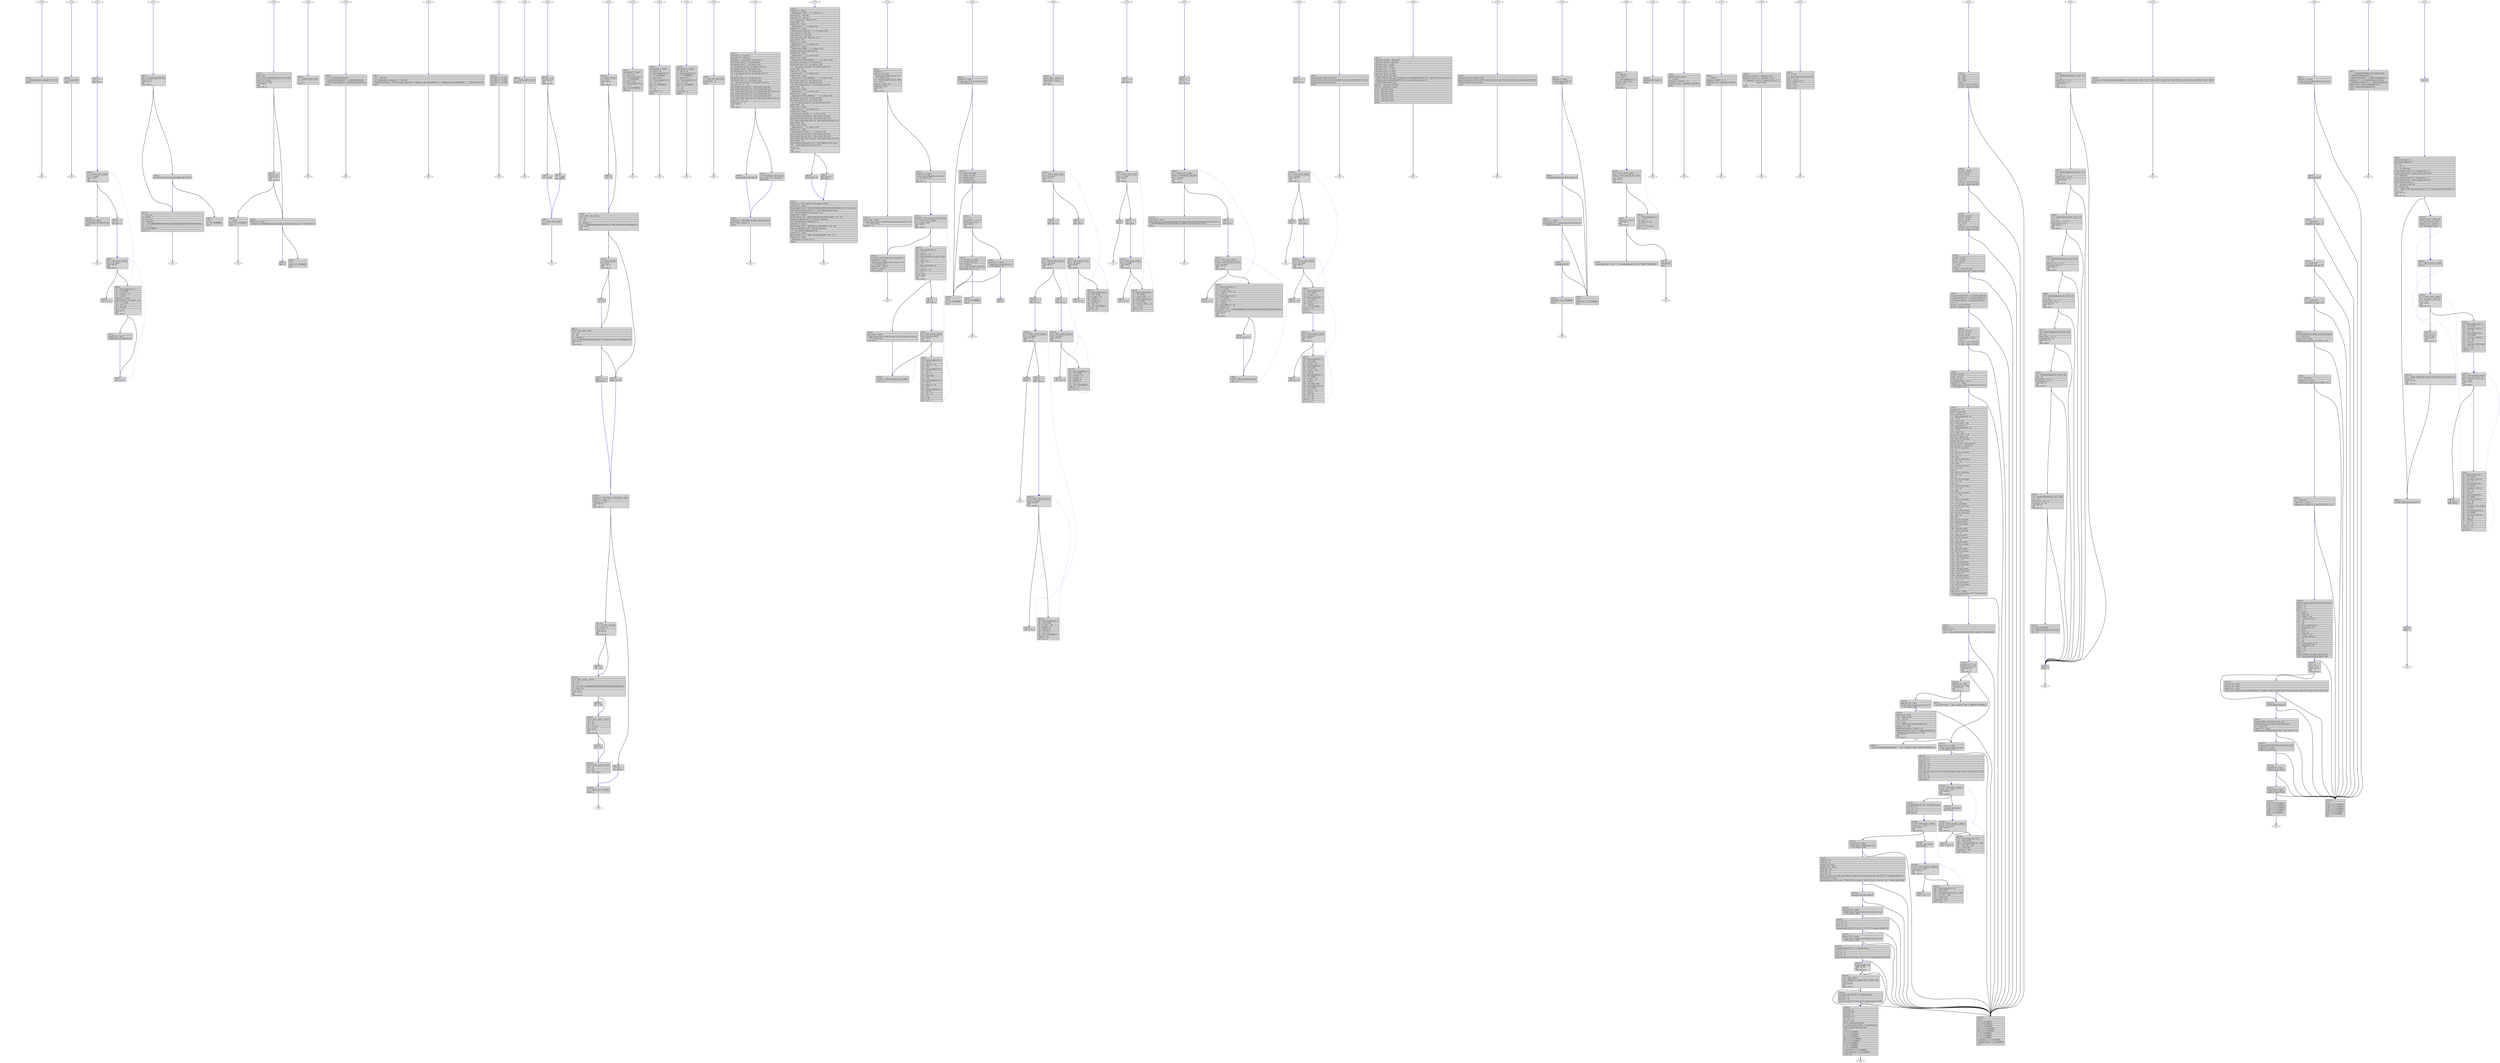 digraph "tmpxft_000005b1_00000000-14_gemm.ii.021t.copyrename1" {
overlap=false;
subgraph "void __nv_save_fatbinhandle_for_managed_rt(void**)" {
	color="black";
	label="void __nv_save_fatbinhandle_for_managed_rt(void**)";
	fn_0_basic_block_1 [shape=Mdiamond,style=filled,fillcolor=white,label="EXIT"];

	fn_0_basic_block_2 [shape=record,style=filled,fillcolor=lightgrey,label="{\<bb\ 2\>:\l\
|__nv_fatbinhandle_for_managed_rt\ =\ in_2(D);\l\
|return;\l\
}"];

	fn_0_basic_block_0 [shape=Mdiamond,style=filled,fillcolor=white,label="ENTRY"];

	fn_0_basic_block_0:s -> fn_0_basic_block_2:n [style="solid,bold",color=blue,weight=100,constraint=true];
	fn_0_basic_block_2:s -> fn_0_basic_block_1:n [style="solid,bold",color=black,weight=10,constraint=true];
	fn_0_basic_block_0:s -> fn_0_basic_block_1:n [style="invis",constraint=true];
}
subgraph "void ____nv_dummy_param_ref(void*)" {
	color="black";
	label="void ____nv_dummy_param_ref(void*)";
	fn_3228_basic_block_1 [shape=Mdiamond,style=filled,fillcolor=white,label="EXIT"];

	fn_3228_basic_block_2 [shape=record,style=filled,fillcolor=lightgrey,label="{\<bb\ 2\>:\l\
|__ref\ =\ param_2(D);\l\
|return;\l\
}"];

	fn_3228_basic_block_0 [shape=Mdiamond,style=filled,fillcolor=white,label="ENTRY"];

	fn_3228_basic_block_0:s -> fn_3228_basic_block_2:n [style="solid,bold",color=blue,weight=100,constraint=true];
	fn_3228_basic_block_2:s -> fn_3228_basic_block_1:n [style="solid,bold",color=black,weight=10,constraint=true];
	fn_3228_basic_block_0:s -> fn_3228_basic_block_1:n [style="invis",constraint=true];
}
subgraph "void print_array(int, int, double (*)[4096])" {
	color="black";
	label="void print_array(int, int, double (*)[4096])";
	fn_3211_basic_block_1 [shape=Mdiamond,style=filled,fillcolor=white,label="EXIT"];

	fn_3211_basic_block_2 [shape=record,style=filled,fillcolor=lightgrey,label="{\<bb\ 2\>:\l\
|i_6\ =\ 0;\l\
goto\ \<bb\ 9\>;\l\
}"];

	fn_3211_basic_block_9 [shape=record,style=filled,fillcolor=lightgrey,label="{\<bb\ 9\>:\l\
|#\ i_1\ =\ PHI\ \<i_6(2),\ i_24(8)\>\l\
|if\ (i_1\ \<\ ni_8(D))\l\
\ \ goto\ \<bb\ 3\>;\l\
else\l\
\ \ goto\ \<bb\ 10\>;\l\
}"];

	fn_3211_basic_block_10 [shape=record,style=filled,fillcolor=lightgrey,label="{\<bb\ 10\>:\l\
|stderr.67_25\ =\ stderr;\l\
|__builtin_fputc\ (10,\ stderr.67_25);\l\
|return;\l\
}"];

	fn_3211_basic_block_3 [shape=record,style=filled,fillcolor=lightgrey,label="{\<bb\ 3\>:\l\
|j_9\ =\ 0;\l\
goto\ \<bb\ 7\>;\l\
}"];

	fn_3211_basic_block_7 [shape=record,style=filled,fillcolor=lightgrey,label="{\<bb\ 7\>:\l\
|#\ j_2\ =\ PHI\ \<j_9(3),\ j_23(6)\>\l\
|if\ (j_2\ \<\ nj_10(D))\l\
\ \ goto\ \<bb\ 4\>;\l\
else\l\
\ \ goto\ \<bb\ 8\>;\l\
}"];

	fn_3211_basic_block_8 [shape=record,style=filled,fillcolor=lightgrey,label="{\<bb\ 8\>:\l\
|i_24\ =\ i_1\ +\ 1;\l\
}"];

	fn_3211_basic_block_4 [shape=record,style=filled,fillcolor=lightgrey,label="{\<bb\ 4\>:\l\
|_11\ =\ (long\ unsigned\ int)\ i_1;\l\
|_12\ =\ _11\ *\ 32768;\l\
|_14\ =\ C_13(D)\ +\ _12;\l\
|_15\ =\ *_14[j_2];\l\
|stderr.67_16\ =\ stderr;\l\
|fprintf\ (stderr.67_16,\ \"%0.2lf\ \",\ _15);\l\
|_18\ =\ i_1\ *\ ni_8(D);\l\
|_19\ =\ _18\ +\ j_2;\l\
|_20\ =\ _19\ %\ 20;\l\
|if\ (_20\ ==\ 0)\l\
\ \ goto\ \<bb\ 5\>;\l\
else\l\
\ \ goto\ \<bb\ 6\>;\l\
}"];

	fn_3211_basic_block_5 [shape=record,style=filled,fillcolor=lightgrey,label="{\<bb\ 5\>:\l\
|stderr.67_21\ =\ stderr;\l\
|__builtin_fputc\ (10,\ stderr.67_21);\l\
}"];

	fn_3211_basic_block_6 [shape=record,style=filled,fillcolor=lightgrey,label="{\<bb\ 6\>:\l\
|j_23\ =\ j_2\ +\ 1;\l\
}"];

	fn_3211_basic_block_0 [shape=Mdiamond,style=filled,fillcolor=white,label="ENTRY"];

	fn_3211_basic_block_0:s -> fn_3211_basic_block_2:n [style="solid,bold",color=blue,weight=100,constraint=true];
	fn_3211_basic_block_2:s -> fn_3211_basic_block_9:n [style="solid,bold",color=blue,weight=100,constraint=true];
	fn_3211_basic_block_3:s -> fn_3211_basic_block_7:n [style="solid,bold",color=blue,weight=100,constraint=true];
	fn_3211_basic_block_4:s -> fn_3211_basic_block_5:n [style="solid,bold",color=black,weight=10,constraint=true];
	fn_3211_basic_block_4:s -> fn_3211_basic_block_6:n [style="solid,bold",color=black,weight=10,constraint=true];
	fn_3211_basic_block_5:s -> fn_3211_basic_block_6:n [style="solid,bold",color=blue,weight=100,constraint=true];
	fn_3211_basic_block_6:s -> fn_3211_basic_block_7:n [style="dotted,bold",color=blue,weight=10,constraint=false];
	fn_3211_basic_block_7:s -> fn_3211_basic_block_4:n [style="solid,bold",color=black,weight=10,constraint=true];
	fn_3211_basic_block_7:s -> fn_3211_basic_block_8:n [style="solid,bold",color=black,weight=10,constraint=true];
	fn_3211_basic_block_8:s -> fn_3211_basic_block_9:n [style="dotted,bold",color=blue,weight=10,constraint=false];
	fn_3211_basic_block_9:s -> fn_3211_basic_block_3:n [style="solid,bold",color=black,weight=10,constraint=true];
	fn_3211_basic_block_9:s -> fn_3211_basic_block_10:n [style="solid,bold",color=black,weight=10,constraint=true];
	fn_3211_basic_block_10:s -> fn_3211_basic_block_1:n [style="solid,bold",color=black,weight=10,constraint=true];
	fn_3211_basic_block_0:s -> fn_3211_basic_block_1:n [style="invis",constraint=true];
}
subgraph "double rtclock()" {
	color="black";
	label="double rtclock()";
	fn_3219_basic_block_1 [shape=Mdiamond,style=filled,fillcolor=white,label="EXIT"];

	fn_3219_basic_block_2 [shape=record,style=filled,fillcolor=lightgrey,label="{\<bb\ 2\>:\l\
|stat_4\ =\ gettimeofday\ (&Tp,\ 0B);\l\
|if\ (stat_4\ !=\ 0)\l\
\ \ goto\ \<bb\ 3\>;\l\
else\l\
\ \ goto\ \<bb\ 4\>;\l\
}"];

	fn_3219_basic_block_3 [shape=record,style=filled,fillcolor=lightgrey,label="{\<bb\ 3\>:\l\
|printf\ (\"Error\ return\ from\ gettimeofday:\ %d\",\ stat_4);\l\
}"];

	fn_3219_basic_block_4 [shape=record,style=filled,fillcolor=lightgrey,label="{\<bb\ 4\>:\l\
|_7\ =\ Tp.tv_sec;\l\
|_8\ =\ (double)\ _7;\l\
|_9\ =\ Tp.tv_usec;\l\
|_10\ =\ (double)\ _9;\l\
|_11\ =\ _10\ *\ 9.99999999999999954748111825886258685613938723690807819366e-7;\l\
|_12\ =\ _8\ +\ _11;\l\
|Tp\ =\{v\}\ \{CLOBBER\};\l\
|return\ _12;\l\
}"];

	fn_3219_basic_block_5 [shape=record,style=filled,fillcolor=lightgrey,label="{\<bb\ 5\>:\l\
|\<L5\>:\l\
|Tp\ =\{v\}\ \{CLOBBER\};\l\
|resx\ 1\l\
}"];

	fn_3219_basic_block_0 [shape=Mdiamond,style=filled,fillcolor=white,label="ENTRY"];

	fn_3219_basic_block_0:s -> fn_3219_basic_block_2:n [style="solid,bold",color=blue,weight=100,constraint=true];
	fn_3219_basic_block_2:s -> fn_3219_basic_block_3:n [style="solid,bold",color=black,weight=10,constraint=true];
	fn_3219_basic_block_2:s -> fn_3219_basic_block_4:n [style="solid,bold",color=black,weight=10,constraint=true];
	fn_3219_basic_block_3:s -> fn_3219_basic_block_5:n [style="solid,bold",color=black,weight=10,constraint=true];
	fn_3219_basic_block_3:s -> fn_3219_basic_block_4:n [style="solid,bold",color=blue,weight=100,constraint=true];
	fn_3219_basic_block_4:s -> fn_3219_basic_block_1:n [style="solid,bold",color=black,weight=10,constraint=true];
	fn_3219_basic_block_0:s -> fn_3219_basic_block_1:n [style="invis",constraint=true];
}
subgraph "void* xmalloc(size_t)" {
	color="black";
	label="void* xmalloc(size_t)";
	fn_3225_basic_block_1 [shape=Mdiamond,style=filled,fillcolor=white,label="EXIT"];

	fn_3225_basic_block_2 [shape=record,style=filled,fillcolor=lightgrey,label="{\<bb\ 2\>:\l\
|newA\ =\ 0B;\l\
|ret_5\ =\ posix_memalign\ (&newA,\ 32,\ num_3(D));\l\
|newA.72_6\ =\ newA;\l\
|if\ (newA.72_6\ ==\ 0B)\l\
\ \ goto\ \<bb\ 4\>;\l\
else\l\
\ \ goto\ \<bb\ 3\>;\l\
}"];

	fn_3225_basic_block_3 [shape=record,style=filled,fillcolor=lightgrey,label="{\<bb\ 3\>:\l\
|if\ (ret_5\ !=\ 0)\l\
\ \ goto\ \<bb\ 4\>;\l\
else\l\
\ \ goto\ \<bb\ 6\>;\l\
}"];

	fn_3225_basic_block_6 [shape=record,style=filled,fillcolor=lightgrey,label="{\<bb\ 6\>:\l\
|_7\ =\ newA;\l\
|newA\ =\{v\}\ \{CLOBBER\};\l\
|return\ _7;\l\
}"];

	fn_3225_basic_block_4 [shape=record,style=filled,fillcolor=lightgrey,label="{\<bb\ 4\>:\l\
|stderr.73_9\ =\ stderr;\l\
|__builtin_fwrite\ (\"[PolyBench]\ posix_memalign:\ cannot\ allocate\ memory\",\ 1,\ 50,\ stderr.73_9);\l\
}"];

	fn_3225_basic_block_5 [shape=record,style=filled,fillcolor=lightgrey,label="{\<bb\ 5\>:\l\
|exit\ (1);\l\
}"];

	fn_3225_basic_block_7 [shape=record,style=filled,fillcolor=lightgrey,label="{\<bb\ 7\>:\l\
|\<L5\>:\l\
|newA\ =\{v\}\ \{CLOBBER\};\l\
|resx\ 1\l\
}"];

	fn_3225_basic_block_0 [shape=Mdiamond,style=filled,fillcolor=white,label="ENTRY"];

	fn_3225_basic_block_0:s -> fn_3225_basic_block_2:n [style="solid,bold",color=blue,weight=100,constraint=true];
	fn_3225_basic_block_2:s -> fn_3225_basic_block_4:n [style="solid,bold",color=black,weight=10,constraint=true];
	fn_3225_basic_block_2:s -> fn_3225_basic_block_3:n [style="solid,bold",color=black,weight=10,constraint=true];
	fn_3225_basic_block_3:s -> fn_3225_basic_block_4:n [style="solid,bold",color=black,weight=10,constraint=true];
	fn_3225_basic_block_3:s -> fn_3225_basic_block_6:n [style="solid,bold",color=black,weight=10,constraint=true];
	fn_3225_basic_block_4:s -> fn_3225_basic_block_7:n [style="solid,bold",color=black,weight=10,constraint=true];
	fn_3225_basic_block_4:s -> fn_3225_basic_block_5:n [style="solid,bold",color=blue,weight=100,constraint=true];
	fn_3225_basic_block_6:s -> fn_3225_basic_block_1:n [style="solid,bold",color=black,weight=10,constraint=true];
	fn_3225_basic_block_0:s -> fn_3225_basic_block_1:n [style="invis",constraint=true];
}
subgraph "cudaError_t cudaLaunch(T*) [with T = char; cudaError_t = cudaError]" {
	color="black";
	label="cudaError_t cudaLaunch(T*) [with T = char; cudaError_t = cudaError]";
	fn_3255_basic_block_1 [shape=Mdiamond,style=filled,fillcolor=white,label="EXIT"];

	fn_3255_basic_block_2 [shape=record,style=filled,fillcolor=lightgrey,label="{\<bb\ 2\>:\l\
|_4\ =\ cudaLaunch\ (func_2(D));\l\
|_5\ =\ _4;\l\
|return\ _5;\l\
}"];

	fn_3255_basic_block_0 [shape=Mdiamond,style=filled,fillcolor=white,label="ENTRY"];

	fn_3255_basic_block_0:s -> fn_3255_basic_block_2:n [style="solid,bold",color=blue,weight=100,constraint=true];
	fn_3255_basic_block_2:s -> fn_3255_basic_block_1:n [style="solid,bold",color=black,weight=10,constraint=true];
	fn_3255_basic_block_0:s -> fn_3255_basic_block_1:n [style="invis",constraint=true];
}
subgraph "void __cudaUnregisterBinaryUtil()" {
	color="black";
	label="void __cudaUnregisterBinaryUtil()";
	fn_3229_basic_block_1 [shape=Mdiamond,style=filled,fillcolor=white,label="EXIT"];

	fn_3229_basic_block_2 [shape=record,style=filled,fillcolor=lightgrey,label="{\<bb\ 2\>:\l\
|__ref\ =\ &__cudaFatCubinHandle;\l\
|__cudaFatCubinHandle.84_3\ =\ __cudaFatCubinHandle;\l\
|__cudaUnregisterFatBinary\ (__cudaFatCubinHandle.84_3);\l\
|return;\l\
}"];

	fn_3229_basic_block_0 [shape=Mdiamond,style=filled,fillcolor=white,label="ENTRY"];

	fn_3229_basic_block_0:s -> fn_3229_basic_block_2:n [style="solid,bold",color=blue,weight=100,constraint=true];
	fn_3229_basic_block_2:s -> fn_3229_basic_block_1:n [style="solid,bold",color=black,weight=10,constraint=true];
	fn_3229_basic_block_0:s -> fn_3229_basic_block_1:n [style="invis",constraint=true];
}
subgraph "void __nv_cudaEntityRegisterCallback(void**)" {
	color="black";
	label="void __nv_cudaEntityRegisterCallback(void**)";
	fn_3253_basic_block_1 [shape=Mdiamond,style=filled,fillcolor=white,label="EXIT"];

	fn_3253_basic_block_2 [shape=record,style=filled,fillcolor=lightgrey,label="{\<bb\ 2\>:\l\
|__ref\ =\ __T26_2(D);\l\
|__nv_fatbinhandle_for_managed_rt\ =\ __T26_2(D);\l\
|__cudaRegisterFunction\ (__T26_2(D),\ gemm_cuda_kernel,\ \"_Z16gemm_cuda_kerneliiiddPdS_S_\",\ \"_Z16gemm_cuda_kerneliiiddPdS_S_\",\ -1,\ 0B,\ 0B,\ 0B,\ 0B,\ 0B);\l\
|return;\l\
}"];

	fn_3253_basic_block_0 [shape=Mdiamond,style=filled,fillcolor=white,label="ENTRY"];

	fn_3253_basic_block_0:s -> fn_3253_basic_block_2:n [style="solid,bold",color=blue,weight=100,constraint=true];
	fn_3253_basic_block_2:s -> fn_3253_basic_block_1:n [style="solid,bold",color=black,weight=10,constraint=true];
	fn_3253_basic_block_0:s -> fn_3253_basic_block_1:n [style="invis",constraint=true];
}
subgraph "dim3::dim3(unsigned int, unsigned int, unsigned int)" {
	color="black";
	label="dim3::dim3(unsigned int, unsigned int, unsigned int)";
	fn_3_basic_block_1 [shape=Mdiamond,style=filled,fillcolor=white,label="EXIT"];

	fn_3_basic_block_2 [shape=record,style=filled,fillcolor=lightgrey,label="{\<bb\ 2\>:\l\
|this_2(D)-\>x\ =\ vx_3(D);\l\
|this_2(D)-\>y\ =\ vy_5(D);\l\
|this_2(D)-\>z\ =\ vz_7(D);\l\
|return;\l\
}"];

	fn_3_basic_block_0 [shape=Mdiamond,style=filled,fillcolor=white,label="ENTRY"];

	fn_3_basic_block_0:s -> fn_3_basic_block_2:n [style="solid,bold",color=blue,weight=100,constraint=true];
	fn_3_basic_block_2:s -> fn_3_basic_block_1:n [style="solid,bold",color=black,weight=10,constraint=true];
	fn_3_basic_block_0:s -> fn_3_basic_block_1:n [style="invis",constraint=true];
}
subgraph "float std::ceil(float)" {
	color="black";
	label="float std::ceil(float)";
	fn_139_basic_block_1 [shape=Mdiamond,style=filled,fillcolor=white,label="EXIT"];

	fn_139_basic_block_2 [shape=record,style=filled,fillcolor=lightgrey,label="{\<bb\ 2\>:\l\
|_2\ =\ __builtin_ceilf\ (__x_1(D));\l\
|return\ _2;\l\
}"];

	fn_139_basic_block_0 [shape=Mdiamond,style=filled,fillcolor=white,label="ENTRY"];

	fn_139_basic_block_0:s -> fn_139_basic_block_2:n [style="solid,bold",color=blue,weight=100,constraint=true];
	fn_139_basic_block_2:s -> fn_139_basic_block_1:n [style="solid,bold",color=black,weight=10,constraint=true];
	fn_139_basic_block_0:s -> fn_139_basic_block_1:n [style="invis",constraint=true];
}
subgraph "float absVal(float)" {
	color="black";
	label="float absVal(float)";
	fn_3194_basic_block_1 [shape=Mdiamond,style=filled,fillcolor=white,label="EXIT"];

	fn_3194_basic_block_2 [shape=record,style=filled,fillcolor=lightgrey,label="{\<bb\ 2\>:\l\
|if\ (a_2(D)\ \<\ 0.0)\l\
\ \ goto\ \<bb\ 3\>;\l\
else\l\
\ \ goto\ \<bb\ 4\>;\l\
}"];

	fn_3194_basic_block_4 [shape=record,style=filled,fillcolor=lightgrey,label="{\<bb\ 4\>:\l\
|a_4\ =\ a_2(D);\l\
}"];

	fn_3194_basic_block_3 [shape=record,style=filled,fillcolor=lightgrey,label="{\<bb\ 3\>:\l\
|_3\ =\ -a_2(D);\l\
goto\ \<bb\ 5\>;\l\
}"];

	fn_3194_basic_block_5 [shape=record,style=filled,fillcolor=lightgrey,label="{\<bb\ 5\>:\l\
|#\ _1\ =\ PHI\ \<_3(3),\ a_4(4)\>\l\
|return\ _1;\l\
}"];

	fn_3194_basic_block_0 [shape=Mdiamond,style=filled,fillcolor=white,label="ENTRY"];

	fn_3194_basic_block_0:s -> fn_3194_basic_block_2:n [style="solid,bold",color=blue,weight=100,constraint=true];
	fn_3194_basic_block_2:s -> fn_3194_basic_block_3:n [style="solid,bold",color=black,weight=10,constraint=true];
	fn_3194_basic_block_2:s -> fn_3194_basic_block_4:n [style="solid,bold",color=black,weight=10,constraint=true];
	fn_3194_basic_block_3:s -> fn_3194_basic_block_5:n [style="solid,bold",color=blue,weight=100,constraint=true];
	fn_3194_basic_block_4:s -> fn_3194_basic_block_5:n [style="solid,bold",color=blue,weight=100,constraint=true];
	fn_3194_basic_block_5:s -> fn_3194_basic_block_1:n [style="solid,bold",color=black,weight=10,constraint=true];
	fn_3194_basic_block_0:s -> fn_3194_basic_block_1:n [style="invis",constraint=true];
}
subgraph "float percentDiff(double, double)" {
	color="black";
	label="float percentDiff(double, double)";
	fn_3195_basic_block_1 [shape=Mdiamond,style=filled,fillcolor=white,label="EXIT"];

	fn_3195_basic_block_2 [shape=record,style=filled,fillcolor=lightgrey,label="{\<bb\ 2\>:\l\
|_4\ =\ (float)\ val1_3(D);\l\
|if\ (_4\ \<\ 0.0)\l\
\ \ goto\ \<bb\ 3\>;\l\
else\l\
\ \ goto\ \<bb\ 4\>;\l\
}"];

	fn_3195_basic_block_3 [shape=record,style=filled,fillcolor=lightgrey,label="{\<bb\ 3\>:\l\
|_25\ =\ -_4;\l\
}"];

	fn_3195_basic_block_4 [shape=record,style=filled,fillcolor=lightgrey,label="{\<bb\ 4\>:\l\
|#\ _26\ =\ PHI\ \<_4(2),\ _25(3)\>\l\
|_35\ =\ _26;\l\
|_5\ =\ _35;\l\
|_6\ =\ (double)\ _5;\l\
|if\ (_6\ \<\ 1.00000000000000002081668171172168513294309377670288085938e-2)\l\
\ \ goto\ \<bb\ 5\>;\l\
else\l\
\ \ goto\ \<bb\ 9\>;\l\
}"];

	fn_3195_basic_block_5 [shape=record,style=filled,fillcolor=lightgrey,label="{\<bb\ 5\>:\l\
|_8\ =\ (float)\ val2_7(D);\l\
|if\ (_8\ \<\ 0.0)\l\
\ \ goto\ \<bb\ 6\>;\l\
else\l\
\ \ goto\ \<bb\ 7\>;\l\
}"];

	fn_3195_basic_block_6 [shape=record,style=filled,fillcolor=lightgrey,label="{\<bb\ 6\>:\l\
|_27\ =\ -_8;\l\
}"];

	fn_3195_basic_block_7 [shape=record,style=filled,fillcolor=lightgrey,label="{\<bb\ 7\>:\l\
|#\ _28\ =\ PHI\ \<_8(5),\ _27(6)\>\l\
|_36\ =\ _28;\l\
|_9\ =\ _36;\l\
|_10\ =\ (double)\ _9;\l\
|if\ (_10\ \<\ 1.00000000000000002081668171172168513294309377670288085938e-2)\l\
\ \ goto\ \<bb\ 8\>;\l\
else\l\
\ \ goto\ \<bb\ 9\>;\l\
}"];

	fn_3195_basic_block_9 [shape=record,style=filled,fillcolor=lightgrey,label="{\<bb\ 9\>:\l\
|iftmp.1_12\ =\ 0;\l\
}"];

	fn_3195_basic_block_8 [shape=record,style=filled,fillcolor=lightgrey,label="{\<bb\ 8\>:\l\
|iftmp.1_11\ =\ 1;\l\
goto\ \<bb\ 10\>;\l\
}"];

	fn_3195_basic_block_10 [shape=record,style=filled,fillcolor=lightgrey,label="{\<bb\ 10\>:\l\
|#\ iftmp.1_1\ =\ PHI\ \<iftmp.1_11(8),\ iftmp.1_12(9)\>\l\
|retval.0_13\ =\ iftmp.1_1;\l\
|if\ (retval.0_13\ !=\ 0)\l\
\ \ goto\ \<bb\ 11\>;\l\
else\l\
\ \ goto\ \<bb\ 12\>;\l\
}"];

	fn_3195_basic_block_12 [shape=record,style=filled,fillcolor=lightgrey,label="{\<bb\ 12\>:\l\
|_15\ =\ val1_3(D)\ -\ val2_7(D);\l\
|_16\ =\ (float)\ _15;\l\
|if\ (_16\ \<\ 0.0)\l\
\ \ goto\ \<bb\ 13\>;\l\
else\l\
\ \ goto\ \<bb\ 14\>;\l\
}"];

	fn_3195_basic_block_13 [shape=record,style=filled,fillcolor=lightgrey,label="{\<bb\ 13\>:\l\
|_29\ =\ -_16;\l\
}"];

	fn_3195_basic_block_14 [shape=record,style=filled,fillcolor=lightgrey,label="{\<bb\ 14\>:\l\
|#\ _30\ =\ PHI\ \<_16(12),\ _29(13)\>\l\
|_37\ =\ _30;\l\
|_17\ =\ _37;\l\
|_18\ =\ val1_3(D)\ +\ 9.99999993922529029077850282192230224609375e-9;\l\
|_19\ =\ (float)\ _18;\l\
|if\ (_19\ \<\ 0.0)\l\
\ \ goto\ \<bb\ 15\>;\l\
else\l\
\ \ goto\ \<bb\ 16\>;\l\
}"];

	fn_3195_basic_block_15 [shape=record,style=filled,fillcolor=lightgrey,label="{\<bb\ 15\>:\l\
|_31\ =\ -_19;\l\
}"];

	fn_3195_basic_block_16 [shape=record,style=filled,fillcolor=lightgrey,label="{\<bb\ 16\>:\l\
|#\ _32\ =\ PHI\ \<_19(14),\ _31(15)\>\l\
|_38\ =\ _32;\l\
|_20\ =\ _38;\l\
|_21\ =\ _17\ /\ _20;\l\
|if\ (_21\ \<\ 0.0)\l\
\ \ goto\ \<bb\ 17\>;\l\
else\l\
\ \ goto\ \<bb\ 18\>;\l\
}"];

	fn_3195_basic_block_17 [shape=record,style=filled,fillcolor=lightgrey,label="{\<bb\ 17\>:\l\
|_33\ =\ -_21;\l\
}"];

	fn_3195_basic_block_18 [shape=record,style=filled,fillcolor=lightgrey,label="{\<bb\ 18\>:\l\
|#\ _34\ =\ PHI\ \<_21(16),\ _33(17)\>\l\
|_39\ =\ _34;\l\
|_22\ =\ _39;\l\
|_23\ =\ _22\ *\ 1.0e+2;\l\
}"];

	fn_3195_basic_block_11 [shape=record,style=filled,fillcolor=lightgrey,label="{\<bb\ 11\>:\l\
|_14\ =\ 0.0;\l\
goto\ \<bb\ 19\>;\l\
}"];

	fn_3195_basic_block_19 [shape=record,style=filled,fillcolor=lightgrey,label="{\<bb\ 19\>:\l\
|#\ _2\ =\ PHI\ \<_14(11),\ _23(18)\>\l\
|return\ _2;\l\
}"];

	fn_3195_basic_block_0 [shape=Mdiamond,style=filled,fillcolor=white,label="ENTRY"];

	fn_3195_basic_block_0:s -> fn_3195_basic_block_2:n [style="solid,bold",color=blue,weight=100,constraint=true];
	fn_3195_basic_block_2:s -> fn_3195_basic_block_3:n [style="solid,bold",color=black,weight=10,constraint=true];
	fn_3195_basic_block_2:s -> fn_3195_basic_block_4:n [style="solid,bold",color=black,weight=10,constraint=true];
	fn_3195_basic_block_3:s -> fn_3195_basic_block_4:n [style="solid,bold",color=blue,weight=100,constraint=true];
	fn_3195_basic_block_4:s -> fn_3195_basic_block_5:n [style="solid,bold",color=black,weight=10,constraint=true];
	fn_3195_basic_block_4:s -> fn_3195_basic_block_9:n [style="solid,bold",color=black,weight=10,constraint=true];
	fn_3195_basic_block_5:s -> fn_3195_basic_block_6:n [style="solid,bold",color=black,weight=10,constraint=true];
	fn_3195_basic_block_5:s -> fn_3195_basic_block_7:n [style="solid,bold",color=black,weight=10,constraint=true];
	fn_3195_basic_block_6:s -> fn_3195_basic_block_7:n [style="solid,bold",color=blue,weight=100,constraint=true];
	fn_3195_basic_block_7:s -> fn_3195_basic_block_8:n [style="solid,bold",color=black,weight=10,constraint=true];
	fn_3195_basic_block_7:s -> fn_3195_basic_block_9:n [style="solid,bold",color=black,weight=10,constraint=true];
	fn_3195_basic_block_8:s -> fn_3195_basic_block_10:n [style="solid,bold",color=blue,weight=100,constraint=true];
	fn_3195_basic_block_9:s -> fn_3195_basic_block_10:n [style="solid,bold",color=blue,weight=100,constraint=true];
	fn_3195_basic_block_10:s -> fn_3195_basic_block_11:n [style="solid,bold",color=black,weight=10,constraint=true];
	fn_3195_basic_block_10:s -> fn_3195_basic_block_12:n [style="solid,bold",color=black,weight=10,constraint=true];
	fn_3195_basic_block_11:s -> fn_3195_basic_block_19:n [style="solid,bold",color=blue,weight=100,constraint=true];
	fn_3195_basic_block_12:s -> fn_3195_basic_block_13:n [style="solid,bold",color=black,weight=10,constraint=true];
	fn_3195_basic_block_12:s -> fn_3195_basic_block_14:n [style="solid,bold",color=black,weight=10,constraint=true];
	fn_3195_basic_block_13:s -> fn_3195_basic_block_14:n [style="solid,bold",color=blue,weight=100,constraint=true];
	fn_3195_basic_block_14:s -> fn_3195_basic_block_15:n [style="solid,bold",color=black,weight=10,constraint=true];
	fn_3195_basic_block_14:s -> fn_3195_basic_block_16:n [style="solid,bold",color=black,weight=10,constraint=true];
	fn_3195_basic_block_15:s -> fn_3195_basic_block_16:n [style="solid,bold",color=blue,weight=100,constraint=true];
	fn_3195_basic_block_16:s -> fn_3195_basic_block_17:n [style="solid,bold",color=black,weight=10,constraint=true];
	fn_3195_basic_block_16:s -> fn_3195_basic_block_18:n [style="solid,bold",color=black,weight=10,constraint=true];
	fn_3195_basic_block_17:s -> fn_3195_basic_block_18:n [style="solid,bold",color=blue,weight=100,constraint=true];
	fn_3195_basic_block_18:s -> fn_3195_basic_block_19:n [style="solid,bold",color=blue,weight=100,constraint=true];
	fn_3195_basic_block_19:s -> fn_3195_basic_block_1:n [style="solid,bold",color=black,weight=10,constraint=true];
	fn_3195_basic_block_0:s -> fn_3195_basic_block_1:n [style="invis",constraint=true];
}
subgraph "uint64_t get_time()" {
	color="black";
	label="uint64_t get_time()";
	fn_3200_basic_block_1 [shape=Mdiamond,style=filled,fillcolor=white,label="EXIT"];

	fn_3200_basic_block_2 [shape=record,style=filled,fillcolor=lightgrey,label="{\<bb\ 2\>:\l\
|clock_gettime\ (1,\ &spec);\l\
|_3\ =\ spec.tv_sec;\l\
|_4\ =\ (long\ unsigned\ int)\ _3;\l\
|_5\ =\ _4\ *\ 1000000000;\l\
|_6\ =\ spec.tv_nsec;\l\
|_7\ =\ (long\ unsigned\ int)\ _6;\l\
|_8\ =\ _5\ +\ _7;\l\
|spec\ =\{v\}\ \{CLOBBER\};\l\
|return\ _8;\l\
}"];

	fn_3200_basic_block_0 [shape=Mdiamond,style=filled,fillcolor=white,label="ENTRY"];

	fn_3200_basic_block_0:s -> fn_3200_basic_block_2:n [style="solid,bold",color=blue,weight=100,constraint=true];
	fn_3200_basic_block_2:s -> fn_3200_basic_block_1:n [style="solid,bold",color=black,weight=10,constraint=true];
	fn_3200_basic_block_0:s -> fn_3200_basic_block_1:n [style="invis",constraint=true];
}
subgraph "void hookomp_timing_start(uint64_t*)" {
	color="black";
	label="void hookomp_timing_start(uint64_t*)";
	fn_3201_basic_block_1 [shape=Mdiamond,style=filled,fillcolor=white,label="EXIT"];

	fn_3201_basic_block_2 [shape=record,style=filled,fillcolor=lightgrey,label="{\<bb\ 2\>:\l\
|clock_gettime\ (1,\ &spec);\l\
|_6\ =\ spec.tv_sec;\l\
|_7\ =\ (long\ unsigned\ int)\ _6;\l\
|_8\ =\ _7\ *\ 1000000000;\l\
|_9\ =\ spec.tv_nsec;\l\
|_10\ =\ (long\ unsigned\ int)\ _9;\l\
|_11\ =\ _8\ +\ _10;\l\
|spec\ =\{v\}\ \{CLOBBER\};\l\
|_14\ =\ _11;\l\
|_3\ =\ _14;\l\
|*_start_4(D)\ =\ _3;\l\
|return;\l\
}"];

	fn_3201_basic_block_0 [shape=Mdiamond,style=filled,fillcolor=white,label="ENTRY"];

	fn_3201_basic_block_0:s -> fn_3201_basic_block_2:n [style="solid,bold",color=blue,weight=100,constraint=true];
	fn_3201_basic_block_2:s -> fn_3201_basic_block_1:n [style="solid,bold",color=black,weight=10,constraint=true];
	fn_3201_basic_block_0:s -> fn_3201_basic_block_1:n [style="invis",constraint=true];
}
subgraph "void hookomp_timing_stop(uint64_t*)" {
	color="black";
	label="void hookomp_timing_stop(uint64_t*)";
	fn_3202_basic_block_1 [shape=Mdiamond,style=filled,fillcolor=white,label="EXIT"];

	fn_3202_basic_block_2 [shape=record,style=filled,fillcolor=lightgrey,label="{\<bb\ 2\>:\l\
|clock_gettime\ (1,\ &spec);\l\
|_6\ =\ spec.tv_sec;\l\
|_7\ =\ (long\ unsigned\ int)\ _6;\l\
|_8\ =\ _7\ *\ 1000000000;\l\
|_9\ =\ spec.tv_nsec;\l\
|_10\ =\ (long\ unsigned\ int)\ _9;\l\
|_11\ =\ _8\ +\ _10;\l\
|spec\ =\{v\}\ \{CLOBBER\};\l\
|_14\ =\ _11;\l\
|_3\ =\ _14;\l\
|*_stop_4(D)\ =\ _3;\l\
|return;\l\
}"];

	fn_3202_basic_block_0 [shape=Mdiamond,style=filled,fillcolor=white,label="ENTRY"];

	fn_3202_basic_block_0:s -> fn_3202_basic_block_2:n [style="solid,bold",color=blue,weight=100,constraint=true];
	fn_3202_basic_block_2:s -> fn_3202_basic_block_1:n [style="solid,bold",color=black,weight=10,constraint=true];
	fn_3202_basic_block_0:s -> fn_3202_basic_block_1:n [style="invis",constraint=true];
}
subgraph "void hookomp_timing_print(uint64_t, uint64_t)" {
	color="black";
	label="void hookomp_timing_print(uint64_t, uint64_t)";
	fn_3203_basic_block_1 [shape=Mdiamond,style=filled,fillcolor=white,label="EXIT"];

	fn_3203_basic_block_2 [shape=record,style=filled,fillcolor=lightgrey,label="{\<bb\ 2\>:\l\
|_3\ =\ tstop_1(D)\ -\ tstart_2(D);\l\
|printf\ (\"%llu\",\ _3);\l\
|return;\l\
}"];

	fn_3203_basic_block_0 [shape=Mdiamond,style=filled,fillcolor=white,label="ENTRY"];

	fn_3203_basic_block_0:s -> fn_3203_basic_block_2:n [style="solid,bold",color=blue,weight=100,constraint=true];
	fn_3203_basic_block_2:s -> fn_3203_basic_block_1:n [style="solid,bold",color=black,weight=10,constraint=true];
	fn_3203_basic_block_0:s -> fn_3203_basic_block_1:n [style="invis",constraint=true];
}
subgraph "void hookomp_timing_print_without_dev()" {
	color="black";
	label="void hookomp_timing_print_without_dev()";
	fn_3204_basic_block_1 [shape=Mdiamond,style=filled,fillcolor=white,label="EXIT"];

	fn_3204_basic_block_2 [shape=record,style=filled,fillcolor=lightgrey,label="{\<bb\ 2\>:\l\
|omp_stop.2_3\ =\ omp_stop;\l\
|omp_start.3_4\ =\ omp_start;\l\
|total_time_5\ =\ omp_stop.2_3\ -\ omp_start.3_4;\l\
|dev_kernel1_stop.4_6\ =\ dev_kernel1_stop;\l\
|dev_kernel1_start.5_7\ =\ dev_kernel1_start;\l\
|_8\ =\ dev_kernel1_stop.4_6\ -\ dev_kernel1_start.5_7;\l\
|dev_kernel2_stop.6_9\ =\ dev_kernel2_stop;\l\
|dev_kernel2_start.7_10\ =\ dev_kernel2_start;\l\
|_11\ =\ dev_kernel2_stop.6_9\ -\ dev_kernel2_start.7_10;\l\
|_12\ =\ _8\ +\ _11;\l\
|dev_kernel3_stop.8_13\ =\ dev_kernel3_stop;\l\
|dev_kernel3_start.9_14\ =\ dev_kernel3_start;\l\
|_15\ =\ dev_kernel3_stop.8_13\ -\ dev_kernel3_start.9_14;\l\
|dev_time_16\ =\ _12\ +\ _15;\l\
|data_transfer_h2d_stop.10_17\ =\ data_transfer_h2d_stop;\l\
|data_transfer_h2d_start.11_18\ =\ data_transfer_h2d_start;\l\
|_19\ =\ data_transfer_h2d_stop.10_17\ -\ data_transfer_h2d_start.11_18;\l\
|data_transfer_d2h_stop.12_20\ =\ data_transfer_d2h_stop;\l\
|data_transfer_d2h_start.13_21\ =\ data_transfer_d2h_start;\l\
|_22\ =\ data_transfer_d2h_stop.12_20\ -\ data_transfer_d2h_start.13_21;\l\
|dt_time_23\ =\ _19\ +\ _22;\l\
|if\ (total_time_5\ !=\ 0)\l\
\ \ goto\ \<bb\ 3\>;\l\
else\l\
\ \ goto\ \<bb\ 4\>;\l\
}"];

	fn_3204_basic_block_4 [shape=record,style=filled,fillcolor=lightgrey,label="{\<bb\ 4\>:\l\
|total_time_26\ =\ total_time_5;\l\
}"];

	fn_3204_basic_block_3 [shape=record,style=filled,fillcolor=lightgrey,label="{\<bb\ 3\>:\l\
|_24\ =\ total_time_5\ -\ dev_time_16;\l\
|iftmp.14_25\ =\ _24\ -\ dt_time_23;\l\
goto\ \<bb\ 5\>;\l\
}"];

	fn_3204_basic_block_5 [shape=record,style=filled,fillcolor=lightgrey,label="{\<bb\ 5\>:\l\
|#\ iftmp.14_1\ =\ PHI\ \<iftmp.14_25(3),\ total_time_26(4)\>\l\
|printf\ (\"%llu\",\ iftmp.14_1);\l\
|return;\l\
}"];

	fn_3204_basic_block_0 [shape=Mdiamond,style=filled,fillcolor=white,label="ENTRY"];

	fn_3204_basic_block_0:s -> fn_3204_basic_block_2:n [style="solid,bold",color=blue,weight=100,constraint=true];
	fn_3204_basic_block_2:s -> fn_3204_basic_block_3:n [style="solid,bold",color=black,weight=10,constraint=true];
	fn_3204_basic_block_2:s -> fn_3204_basic_block_4:n [style="solid,bold",color=black,weight=10,constraint=true];
	fn_3204_basic_block_3:s -> fn_3204_basic_block_5:n [style="solid,bold",color=blue,weight=100,constraint=true];
	fn_3204_basic_block_4:s -> fn_3204_basic_block_5:n [style="solid,bold",color=blue,weight=100,constraint=true];
	fn_3204_basic_block_5:s -> fn_3204_basic_block_1:n [style="solid,bold",color=black,weight=10,constraint=true];
	fn_3204_basic_block_0:s -> fn_3204_basic_block_1:n [style="invis",constraint=true];
}
subgraph "void hookomp_print_time_results()" {
	color="black";
	label="void hookomp_print_time_results()";
	fn_3205_basic_block_1 [shape=Mdiamond,style=filled,fillcolor=white,label="EXIT"];

	fn_3205_basic_block_2 [shape=record,style=filled,fillcolor=lightgrey,label="{\<bb\ 2\>:\l\
|stdout.15_3\ =\ stdout;\l\
|__builtin_fwrite\ (\"ORIG\ =\ \",\ 1,\ 7,\ stdout.15_3);\l\
|seq_stop.16_5\ =\ seq_stop;\l\
|seq_start.17_6\ =\ seq_start;\l\
|_75\ =\ seq_stop.16_5\ -\ seq_start.17_6;\l\
|printf\ (\"%llu\",\ _75);\l\
|stdout.15_8\ =\ stdout;\l\
|__builtin_fwrite\ (\",\ \",\ 1,\ 2,\ stdout.15_8);\l\
|stdout.15_10\ =\ stdout;\l\
|__builtin_fwrite\ (\"OMP_OFF\ =\ \",\ 1,\ 10,\ stdout.15_10);\l\
|omp_stop.18_12\ =\ omp_stop;\l\
|omp_start.19_13\ =\ omp_start;\l\
|_76\ =\ omp_stop.18_12\ -\ omp_start.19_13;\l\
|printf\ (\"%llu\",\ _76);\l\
|stdout.15_15\ =\ stdout;\l\
|__builtin_fwrite\ (\",\ \",\ 1,\ 2,\ stdout.15_15);\l\
|stdout.15_17\ =\ stdout;\l\
|__builtin_fwrite\ (\"OMP\ =\ \",\ 1,\ 6,\ stdout.15_17);\l\
|hookomp_timing_print_without_dev\ ();\l\
|stdout.15_20\ =\ stdout;\l\
|__builtin_fwrite\ (\",\ \",\ 1,\ 2,\ stdout.15_20);\l\
|stdout.15_22\ =\ stdout;\l\
|__builtin_fwrite\ (\"CUDA_KERNEL1\ =\ \",\ 1,\ 15,\ stdout.15_22);\l\
|dev_kernel1_stop.20_24\ =\ dev_kernel1_stop;\l\
|dev_kernel1_start.21_25\ =\ dev_kernel1_start;\l\
|_77\ =\ dev_kernel1_stop.20_24\ -\ dev_kernel1_start.21_25;\l\
|printf\ (\"%llu\",\ _77);\l\
|stdout.15_27\ =\ stdout;\l\
|__builtin_fwrite\ (\",\ \",\ 1,\ 2,\ stdout.15_27);\l\
|stdout.15_29\ =\ stdout;\l\
|__builtin_fwrite\ (\"CUDA_KERNEL2\ =\ \",\ 1,\ 15,\ stdout.15_29);\l\
|dev_kernel2_stop.22_31\ =\ dev_kernel2_stop;\l\
|dev_kernel2_start.23_32\ =\ dev_kernel2_start;\l\
|_78\ =\ dev_kernel2_stop.22_31\ -\ dev_kernel2_start.23_32;\l\
|printf\ (\"%llu\",\ _78);\l\
|stdout.15_34\ =\ stdout;\l\
|__builtin_fwrite\ (\",\ \",\ 1,\ 2,\ stdout.15_34);\l\
|stdout.15_36\ =\ stdout;\l\
|__builtin_fwrite\ (\"CUDA_KERNEL3\ =\ \",\ 1,\ 15,\ stdout.15_36);\l\
|dev_kernel3_stop.24_38\ =\ dev_kernel3_stop;\l\
|dev_kernel3_start.25_39\ =\ dev_kernel3_start;\l\
|_79\ =\ dev_kernel3_stop.24_38\ -\ dev_kernel3_start.25_39;\l\
|printf\ (\"%llu\",\ _79);\l\
|stdout.15_41\ =\ stdout;\l\
|__builtin_fwrite\ (\",\ \",\ 1,\ 2,\ stdout.15_41);\l\
|stdout.15_43\ =\ stdout;\l\
|__builtin_fwrite\ (\"DT_H2D\ =\ \",\ 1,\ 9,\ stdout.15_43);\l\
|data_transfer_h2d_stop.26_45\ =\ data_transfer_h2d_stop;\l\
|data_transfer_h2d_start.27_46\ =\ data_transfer_h2d_start;\l\
|_80\ =\ data_transfer_h2d_stop.26_45\ -\ data_transfer_h2d_start.27_46;\l\
|printf\ (\"%llu\",\ _80);\l\
|stdout.15_48\ =\ stdout;\l\
|__builtin_fwrite\ (\",\ \",\ 1,\ 2,\ stdout.15_48);\l\
|stdout.15_50\ =\ stdout;\l\
|__builtin_fwrite\ (\"DT_D2H\ =\ \",\ 1,\ 9,\ stdout.15_50);\l\
|data_transfer_d2h_stop.28_52\ =\ data_transfer_d2h_stop;\l\
|data_transfer_d2h_start.29_53\ =\ data_transfer_d2h_start;\l\
|_81\ =\ data_transfer_d2h_stop.28_52\ -\ data_transfer_d2h_start.29_53;\l\
|printf\ (\"%llu\",\ _81);\l\
|reach_offload_decision_point.31_55\ =\ reach_offload_decision_point;\l\
|_56\ =\ ~reach_offload_decision_point.31_55;\l\
|if\ (_56\ !=\ 0)\l\
\ \ goto\ \<bb\ 3\>;\l\
else\l\
\ \ goto\ \<bb\ 4\>;\l\
}"];

	fn_3205_basic_block_4 [shape=record,style=filled,fillcolor=lightgrey,label="{\<bb\ 4\>:\l\
|iftmp.30_58\ =\ 0;\l\
}"];

	fn_3205_basic_block_3 [shape=record,style=filled,fillcolor=lightgrey,label="{\<bb\ 3\>:\l\
|iftmp.30_57\ =\ 1;\l\
goto\ \<bb\ 5\>;\l\
}"];

	fn_3205_basic_block_5 [shape=record,style=filled,fillcolor=lightgrey,label="{\<bb\ 5\>:\l\
|#\ iftmp.30_1\ =\ PHI\ \<iftmp.30_57(3),\ iftmp.30_58(4)\>\l\
|stdout.15_59\ =\ stdout;\l\
|fprintf\ (stdout.15_59,\ \",\ WORK_FINISHED_BEFORE_OFFLOAD_DECISION\ =\ %d\",\ iftmp.30_1);\l\
|reach_offload_decision_point.31_61\ =\ reach_offload_decision_point;\l\
|_62\ =\ (int)\ reach_offload_decision_point.31_61;\l\
|stdout.15_63\ =\ stdout;\l\
|fprintf\ (stdout.15_63,\ \",\ REACH_OFFLOAD_DECISION_POINT\ =\ %d\",\ _62);\l\
|decided_by_offloading.32_65\ =\ decided_by_offloading;\l\
|_66\ =\ (int)\ decided_by_offloading.32_65;\l\
|stdout.15_67\ =\ stdout;\l\
|fprintf\ (stdout.15_67,\ \",\ DECIDED_BY_OFFLOADING\ =\ %d\",\ _66);\l\
|made_the_offloading.33_69\ =\ made_the_offloading;\l\
|_70\ =\ (int)\ made_the_offloading.33_69;\l\
|stdout.15_71\ =\ stdout;\l\
|fprintf\ (stdout.15_71,\ \",\ MADE_THE_OFFLOADING\ =\ %d\",\ _70);\l\
|stdout.15_73\ =\ stdout;\l\
|__builtin_fputc\ (10,\ stdout.15_73);\l\
|return;\l\
}"];

	fn_3205_basic_block_0 [shape=Mdiamond,style=filled,fillcolor=white,label="ENTRY"];

	fn_3205_basic_block_0:s -> fn_3205_basic_block_2:n [style="solid,bold",color=blue,weight=100,constraint=true];
	fn_3205_basic_block_2:s -> fn_3205_basic_block_3:n [style="solid,bold",color=black,weight=10,constraint=true];
	fn_3205_basic_block_2:s -> fn_3205_basic_block_4:n [style="solid,bold",color=black,weight=10,constraint=true];
	fn_3205_basic_block_3:s -> fn_3205_basic_block_5:n [style="solid,bold",color=blue,weight=100,constraint=true];
	fn_3205_basic_block_4:s -> fn_3205_basic_block_5:n [style="solid,bold",color=blue,weight=100,constraint=true];
	fn_3205_basic_block_5:s -> fn_3205_basic_block_1:n [style="solid,bold",color=black,weight=10,constraint=true];
	fn_3205_basic_block_0:s -> fn_3205_basic_block_1:n [style="invis",constraint=true];
}
subgraph "bool create_target_functions_table(Func****, int, int)" {
	color="black";
	label="bool create_target_functions_table(Func****, int, int)";
	fn_3206_basic_block_1 [shape=Mdiamond,style=filled,fillcolor=white,label="EXIT"];

	fn_3206_basic_block_2 [shape=record,style=filled,fillcolor=lightgrey,label="{\<bb\ 2\>:\l\
|result_10\ =\ 1;\l\
|stderr.34_12\ =\ stderr;\l\
|__builtin_fwrite\ (\"Allocating\ the\ rows.\n\",\ 1,\ 21,\ stderr.34_12);\l\
|_15\ =\ (long\ unsigned\ int)\ nrows_14(D);\l\
|_16\ =\ _15\ *\ 8;\l\
|table_18\ =\ malloc\ (_16);\l\
|if\ (table_18\ !=\ 0B)\l\
\ \ goto\ \<bb\ 3\>;\l\
else\l\
\ \ goto\ \<bb\ 11\>;\l\
}"];

	fn_3206_basic_block_11 [shape=record,style=filled,fillcolor=lightgrey,label="{\<bb\ 11\>:\l\
|stderr.34_60\ =\ stderr;\l\
|__builtin_fwrite\ (\"Error\ in\ table\ of\ target\ functions\ allocation\ (rows).\n\",\ 1,\ 54,\ stderr.34_60);\l\
|result_62\ =\ 0;\l\
}"];

	fn_3206_basic_block_3 [shape=record,style=filled,fillcolor=lightgrey,label="{\<bb\ 3\>:\l\
|stderr.34_19\ =\ stderr;\l\
|__builtin_fwrite\ (\"Allocating\ the\ columns.\n\",\ 1,\ 24,\ stderr.34_19);\l\
|i_21\ =\ 0;\l\
goto\ \<bb\ 10\>;\l\
}"];

	fn_3206_basic_block_10 [shape=record,style=filled,fillcolor=lightgrey,label="{\<bb\ 10\>:\l\
|#\ result_2\ =\ PHI\ \<result_10(3),\ result_1(9)\>\l\
|#\ i_4\ =\ PHI\ \<i_21(3),\ i_59(9)\>\l\
|if\ (i_4\ \<\ nrows_14(D))\l\
\ \ goto\ \<bb\ 4\>;\l\
else\l\
\ \ goto\ \<bb\ 12\>;\l\
}"];

	fn_3206_basic_block_12 [shape=record,style=filled,fillcolor=lightgrey,label="{\<bb\ 12\>:\l\
|#\ result_3\ =\ PHI\ \<result_2(10),\ result_62(11)\>\l\
|stderr.34_63\ =\ stderr;\l\
|__builtin_fwrite\ (\"Allocating\ the\ columns\ is\ OK.\n\",\ 1,\ 30,\ stderr.34_63);\l\
|*table__65(D)\ =\ table_18;\l\
|result_67\ =\ result_3;\l\
|return\ result_67;\l\
}"];

	fn_3206_basic_block_4 [shape=record,style=filled,fillcolor=lightgrey,label="{\<bb\ 4\>:\l\
|_22\ =\ (long\ unsigned\ int)\ i_4;\l\
|_23\ =\ _22\ *\ 8;\l\
|_24\ =\ table_18\ +\ _23;\l\
|_26\ =\ (long\ unsigned\ int)\ ncolumns_25(D);\l\
|_27\ =\ _26\ *\ 8;\l\
|_29\ =\ malloc\ (_27);\l\
|*_24\ =\ _29;\l\
|_31\ =\ (long\ unsigned\ int)\ i_4;\l\
|_32\ =\ _31\ *\ 8;\l\
|_33\ =\ table_18\ +\ _32;\l\
|_34\ =\ *_33;\l\
|if\ (_34\ !=\ 0B)\l\
\ \ goto\ \<bb\ 5\>;\l\
else\l\
\ \ goto\ \<bb\ 8\>;\l\
}"];

	fn_3206_basic_block_8 [shape=record,style=filled,fillcolor=lightgrey,label="{\<bb\ 8\>:\l\
|stderr.34_56\ =\ stderr;\l\
|__builtin_fwrite\ (\"Error\ in\ table\ of\ target\ functions\ allocation\ (columns).\n\",\ 1,\ 57,\ stderr.34_56);\l\
|result_58\ =\ 0;\l\
}"];

	fn_3206_basic_block_5 [shape=record,style=filled,fillcolor=lightgrey,label="{\<bb\ 5\>:\l\
|j_35\ =\ 0;\l\
goto\ \<bb\ 7\>;\l\
}"];

	fn_3206_basic_block_7 [shape=record,style=filled,fillcolor=lightgrey,label="{\<bb\ 7\>:\l\
|#\ j_5\ =\ PHI\ \<j_35(5),\ j_55(6)\>\l\
|if\ (j_5\ \<\ ncolumns_25(D))\l\
\ \ goto\ \<bb\ 6\>;\l\
else\l\
\ \ goto\ \<bb\ 9\>;\l\
}"];

	fn_3206_basic_block_9 [shape=record,style=filled,fillcolor=lightgrey,label="{\<bb\ 9\>:\l\
|#\ result_1\ =\ PHI\ \<result_2(7),\ result_58(8)\>\l\
|i_59\ =\ i_4\ +\ 1;\l\
}"];

	fn_3206_basic_block_6 [shape=record,style=filled,fillcolor=lightgrey,label="{\<bb\ 6\>:\l\
|_36\ =\ (long\ unsigned\ int)\ i_4;\l\
|_37\ =\ _36\ *\ 8;\l\
|_38\ =\ table_18\ +\ _37;\l\
|_39\ =\ *_38;\l\
|_40\ =\ (long\ unsigned\ int)\ j_5;\l\
|_41\ =\ _40\ *\ 8;\l\
|_42\ =\ _39\ +\ _41;\l\
|_44\ =\ malloc\ (48);\l\
|*_42\ =\ _44;\l\
|_46\ =\ (long\ unsigned\ int)\ i_4;\l\
|_47\ =\ _46\ *\ 8;\l\
|_48\ =\ table_18\ +\ _47;\l\
|_49\ =\ *_48;\l\
|_50\ =\ (long\ unsigned\ int)\ j_5;\l\
|_51\ =\ _50\ *\ 8;\l\
|_52\ =\ _49\ +\ _51;\l\
|_53\ =\ *_52;\l\
|_53-\>f\ =\ 0B;\l\
|j_55\ =\ j_5\ +\ 1;\l\
}"];

	fn_3206_basic_block_0 [shape=Mdiamond,style=filled,fillcolor=white,label="ENTRY"];

	fn_3206_basic_block_0:s -> fn_3206_basic_block_2:n [style="solid,bold",color=blue,weight=100,constraint=true];
	fn_3206_basic_block_2:s -> fn_3206_basic_block_3:n [style="solid,bold",color=black,weight=10,constraint=true];
	fn_3206_basic_block_2:s -> fn_3206_basic_block_11:n [style="solid,bold",color=black,weight=10,constraint=true];
	fn_3206_basic_block_3:s -> fn_3206_basic_block_10:n [style="solid,bold",color=blue,weight=100,constraint=true];
	fn_3206_basic_block_4:s -> fn_3206_basic_block_5:n [style="solid,bold",color=black,weight=10,constraint=true];
	fn_3206_basic_block_4:s -> fn_3206_basic_block_8:n [style="solid,bold",color=black,weight=10,constraint=true];
	fn_3206_basic_block_5:s -> fn_3206_basic_block_7:n [style="solid,bold",color=blue,weight=100,constraint=true];
	fn_3206_basic_block_6:s -> fn_3206_basic_block_7:n [style="dotted,bold",color=blue,weight=10,constraint=false];
	fn_3206_basic_block_7:s -> fn_3206_basic_block_6:n [style="solid,bold",color=black,weight=10,constraint=true];
	fn_3206_basic_block_7:s -> fn_3206_basic_block_9:n [style="solid,bold",color=black,weight=10,constraint=true];
	fn_3206_basic_block_8:s -> fn_3206_basic_block_9:n [style="solid,bold",color=blue,weight=100,constraint=true];
	fn_3206_basic_block_9:s -> fn_3206_basic_block_10:n [style="dotted,bold",color=blue,weight=10,constraint=false];
	fn_3206_basic_block_10:s -> fn_3206_basic_block_4:n [style="solid,bold",color=black,weight=10,constraint=true];
	fn_3206_basic_block_10:s -> fn_3206_basic_block_12:n [style="solid,bold",color=black,weight=10,constraint=true];
	fn_3206_basic_block_11:s -> fn_3206_basic_block_12:n [style="solid,bold",color=blue,weight=100,constraint=true];
	fn_3206_basic_block_12:s -> fn_3206_basic_block_1:n [style="solid,bold",color=black,weight=10,constraint=true];
	fn_3206_basic_block_0:s -> fn_3206_basic_block_1:n [style="invis",constraint=true];
}
subgraph "void call_function_ffi_call(Func*)" {
	color="black";
	label="void call_function_ffi_call(Func*)";
	fn_3207_basic_block_1 [shape=Mdiamond,style=filled,fillcolor=white,label="EXIT"];

	fn_3207_basic_block_2 [shape=record,style=filled,fillcolor=lightgrey,label="{\<bb\ 2\>:\l\
|stderr.35_3\ =\ stderr;\l\
|__builtin_fwrite\ (\"\ In\ call_function_ffi_call.\n\",\ 1,\ 28,\ stderr.35_3);\l\
}"];

	fn_3207_basic_block_3 [shape=record,style=filled,fillcolor=lightgrey,label="{\<bb\ 3\>:\l\
|_6\ =\ ff_5(D)-\>arg_types;\l\
|_7\ =\ ff_5(D)-\>ret_type;\l\
|_8\ =\ ff_5(D)-\>nargs;\l\
|_9\ =\ (unsigned\ int)\ _8;\l\
|_11\ =\ ffi_prep_cif\ (&cif,\ 2,\ _9,\ _7,\ _6);\l\
}"];

	fn_3207_basic_block_4 [shape=record,style=filled,fillcolor=lightgrey,label="{\<bb\ 4\>:\l\
|_12\ =\ _11;\l\
|retval.36_13\ =\ _12\ !=\ 0;\l\
|if\ (retval.36_13\ !=\ 0)\l\
\ \ goto\ \<bb\ 5\>;\l\
else\l\
\ \ goto\ \<bb\ 7\>;\l\
}"];

	fn_3207_basic_block_7 [shape=record,style=filled,fillcolor=lightgrey,label="{\<bb\ 7\>:\l\
|_17\ =\ ff_5(D)-\>arg_values;\l\
|_18\ =\ ff_5(D)-\>ret_value;\l\
|_19\ =\ ff_5(D)-\>f;\l\
|_20\ =\ (void\ (*\<T1993\>)\ (void))\ _19;\l\
|ffi_call\ (&cif,\ _20,\ _18,\ _17);\l\
}"];

	fn_3207_basic_block_8 [shape=record,style=filled,fillcolor=lightgrey,label="{\<bb\ 8\>:\l\
|cif\ =\{v\}\ \{CLOBBER\};\l\
|return;\l\
}"];

	fn_3207_basic_block_5 [shape=record,style=filled,fillcolor=lightgrey,label="{\<bb\ 5\>:\l\
|stderr.35_14\ =\ stderr;\l\
|__builtin_fwrite\ (\"Error\ ffi_prep_cif.\n\",\ 1,\ 20,\ stderr.35_14);\l\
}"];

	fn_3207_basic_block_6 [shape=record,style=filled,fillcolor=lightgrey,label="{\<bb\ 6\>:\l\
|exit\ (1);\l\
}"];

	fn_3207_basic_block_9 [shape=record,style=filled,fillcolor=lightgrey,label="{\<bb\ 9\>:\l\
|\<L2\>:\l\
|cif\ =\{v\}\ \{CLOBBER\};\l\
|resx\ 1\l\
}"];

	fn_3207_basic_block_0 [shape=Mdiamond,style=filled,fillcolor=white,label="ENTRY"];

	fn_3207_basic_block_0:s -> fn_3207_basic_block_2:n [style="solid,bold",color=blue,weight=100,constraint=true];
	fn_3207_basic_block_2:s -> fn_3207_basic_block_9:n [style="solid,bold",color=black,weight=10,constraint=true];
	fn_3207_basic_block_2:s -> fn_3207_basic_block_3:n [style="solid,bold",color=blue,weight=100,constraint=true];
	fn_3207_basic_block_3:s -> fn_3207_basic_block_9:n [style="solid,bold",color=black,weight=10,constraint=true];
	fn_3207_basic_block_3:s -> fn_3207_basic_block_4:n [style="solid,bold",color=blue,weight=100,constraint=true];
	fn_3207_basic_block_4:s -> fn_3207_basic_block_5:n [style="solid,bold",color=black,weight=10,constraint=true];
	fn_3207_basic_block_4:s -> fn_3207_basic_block_7:n [style="solid,bold",color=black,weight=10,constraint=true];
	fn_3207_basic_block_5:s -> fn_3207_basic_block_9:n [style="solid,bold",color=black,weight=10,constraint=true];
	fn_3207_basic_block_5:s -> fn_3207_basic_block_6:n [style="solid,bold",color=blue,weight=100,constraint=true];
	fn_3207_basic_block_7:s -> fn_3207_basic_block_9:n [style="solid,bold",color=black,weight=10,constraint=true];
	fn_3207_basic_block_7:s -> fn_3207_basic_block_8:n [style="solid,bold",color=blue,weight=100,constraint=true];
	fn_3207_basic_block_8:s -> fn_3207_basic_block_1:n [style="solid,bold",color=black,weight=10,constraint=true];
	fn_3207_basic_block_0:s -> fn_3207_basic_block_1:n [style="invis",constraint=true];
}
subgraph "void init_array(int, int, int, double*, double*, double (*)[4096], double (*)[4096], double (*)[4096])" {
	color="black";
	label="void init_array(int, int, int, double*, double*, double (*)[4096], double (*)[4096], double (*)[4096])";
	fn_3208_basic_block_1 [shape=Mdiamond,style=filled,fillcolor=white,label="EXIT"];

	fn_3208_basic_block_2 [shape=record,style=filled,fillcolor=lightgrey,label="{\<bb\ 2\>:\l\
|*alpha_14(D)\ =\ 3.2412e+4;\l\
|*beta_16(D)\ =\ 2.123e+3;\l\
|i_18\ =\ 0;\l\
goto\ \<bb\ 7\>;\l\
}"];

	fn_3208_basic_block_7 [shape=record,style=filled,fillcolor=lightgrey,label="{\<bb\ 7\>:\l\
|#\ i_1\ =\ PHI\ \<i_18(2),\ i_32(6)\>\l\
|if\ (i_1\ \<\ ni_19(D))\l\
\ \ goto\ \<bb\ 3\>;\l\
else\l\
\ \ goto\ \<bb\ 8\>;\l\
}"];

	fn_3208_basic_block_8 [shape=record,style=filled,fillcolor=lightgrey,label="{\<bb\ 8\>:\l\
|i_33\ =\ 0;\l\
goto\ \<bb\ 13\>;\l\
}"];

	fn_3208_basic_block_13 [shape=record,style=filled,fillcolor=lightgrey,label="{\<bb\ 13\>:\l\
|#\ i_2\ =\ PHI\ \<i_33(8),\ i_46(12)\>\l\
|if\ (i_2\ \<\ nk_21(D))\l\
\ \ goto\ \<bb\ 9\>;\l\
else\l\
\ \ goto\ \<bb\ 14\>;\l\
}"];

	fn_3208_basic_block_14 [shape=record,style=filled,fillcolor=lightgrey,label="{\<bb\ 14\>:\l\
|i_47\ =\ 0;\l\
goto\ \<bb\ 19\>;\l\
}"];

	fn_3208_basic_block_19 [shape=record,style=filled,fillcolor=lightgrey,label="{\<bb\ 19\>:\l\
|#\ i_3\ =\ PHI\ \<i_47(14),\ i_59(18)\>\l\
|if\ (i_3\ \<\ ni_19(D))\l\
\ \ goto\ \<bb\ 15\>;\l\
else\l\
\ \ goto\ \<bb\ 20\>;\l\
}"];

	fn_3208_basic_block_20 [shape=record,style=filled,fillcolor=lightgrey,label="{\<bb\ 20\>:\l\
|return;\l\
}"];

	fn_3208_basic_block_15 [shape=record,style=filled,fillcolor=lightgrey,label="{\<bb\ 15\>:\l\
|j_48\ =\ 0;\l\
goto\ \<bb\ 17\>;\l\
}"];

	fn_3208_basic_block_17 [shape=record,style=filled,fillcolor=lightgrey,label="{\<bb\ 17\>:\l\
|#\ j_6\ =\ PHI\ \<j_48(15),\ j_58(16)\>\l\
|if\ (j_6\ \<\ nj_35(D))\l\
\ \ goto\ \<bb\ 16\>;\l\
else\l\
\ \ goto\ \<bb\ 18\>;\l\
}"];

	fn_3208_basic_block_18 [shape=record,style=filled,fillcolor=lightgrey,label="{\<bb\ 18\>:\l\
|i_59\ =\ i_3\ +\ 1;\l\
}"];

	fn_3208_basic_block_16 [shape=record,style=filled,fillcolor=lightgrey,label="{\<bb\ 16\>:\l\
|_49\ =\ (long\ unsigned\ int)\ i_3;\l\
|_50\ =\ _49\ *\ 32768;\l\
|_52\ =\ C_51(D)\ +\ _50;\l\
|_53\ =\ (double)\ i_3;\l\
|_54\ =\ (double)\ j_6;\l\
|_55\ =\ _53\ *\ _54;\l\
|_56\ =\ _55\ *\ 2.44140625e-4;\l\
|*_52[j_6]\ =\ _56;\l\
|j_58\ =\ j_6\ +\ 1;\l\
}"];

	fn_3208_basic_block_9 [shape=record,style=filled,fillcolor=lightgrey,label="{\<bb\ 9\>:\l\
|j_34\ =\ 0;\l\
goto\ \<bb\ 11\>;\l\
}"];

	fn_3208_basic_block_11 [shape=record,style=filled,fillcolor=lightgrey,label="{\<bb\ 11\>:\l\
|#\ j_5\ =\ PHI\ \<j_34(9),\ j_45(10)\>\l\
|if\ (j_5\ \<\ nj_35(D))\l\
\ \ goto\ \<bb\ 10\>;\l\
else\l\
\ \ goto\ \<bb\ 12\>;\l\
}"];

	fn_3208_basic_block_12 [shape=record,style=filled,fillcolor=lightgrey,label="{\<bb\ 12\>:\l\
|i_46\ =\ i_2\ +\ 1;\l\
}"];

	fn_3208_basic_block_10 [shape=record,style=filled,fillcolor=lightgrey,label="{\<bb\ 10\>:\l\
|_36\ =\ (long\ unsigned\ int)\ i_2;\l\
|_37\ =\ _36\ *\ 32768;\l\
|_39\ =\ B_38(D)\ +\ _37;\l\
|_40\ =\ (double)\ i_2;\l\
|_41\ =\ (double)\ j_5;\l\
|_42\ =\ _40\ *\ _41;\l\
|_43\ =\ _42\ *\ 2.44140625e-4;\l\
|*_39[j_5]\ =\ _43;\l\
|j_45\ =\ j_5\ +\ 1;\l\
}"];

	fn_3208_basic_block_3 [shape=record,style=filled,fillcolor=lightgrey,label="{\<bb\ 3\>:\l\
|j_20\ =\ 0;\l\
goto\ \<bb\ 5\>;\l\
}"];

	fn_3208_basic_block_5 [shape=record,style=filled,fillcolor=lightgrey,label="{\<bb\ 5\>:\l\
|#\ j_4\ =\ PHI\ \<j_20(3),\ j_31(4)\>\l\
|if\ (j_4\ \<\ nk_21(D))\l\
\ \ goto\ \<bb\ 4\>;\l\
else\l\
\ \ goto\ \<bb\ 6\>;\l\
}"];

	fn_3208_basic_block_6 [shape=record,style=filled,fillcolor=lightgrey,label="{\<bb\ 6\>:\l\
|i_32\ =\ i_1\ +\ 1;\l\
}"];

	fn_3208_basic_block_4 [shape=record,style=filled,fillcolor=lightgrey,label="{\<bb\ 4\>:\l\
|_22\ =\ (long\ unsigned\ int)\ i_1;\l\
|_23\ =\ _22\ *\ 32768;\l\
|_25\ =\ A_24(D)\ +\ _23;\l\
|_26\ =\ (double)\ i_1;\l\
|_27\ =\ (double)\ j_4;\l\
|_28\ =\ _26\ *\ _27;\l\
|_29\ =\ _28\ *\ 2.44140625e-4;\l\
|*_25[j_4]\ =\ _29;\l\
|j_31\ =\ j_4\ +\ 1;\l\
}"];

	fn_3208_basic_block_0 [shape=Mdiamond,style=filled,fillcolor=white,label="ENTRY"];

	fn_3208_basic_block_0:s -> fn_3208_basic_block_2:n [style="solid,bold",color=blue,weight=100,constraint=true];
	fn_3208_basic_block_2:s -> fn_3208_basic_block_7:n [style="solid,bold",color=blue,weight=100,constraint=true];
	fn_3208_basic_block_3:s -> fn_3208_basic_block_5:n [style="solid,bold",color=blue,weight=100,constraint=true];
	fn_3208_basic_block_4:s -> fn_3208_basic_block_5:n [style="dotted,bold",color=blue,weight=10,constraint=false];
	fn_3208_basic_block_5:s -> fn_3208_basic_block_4:n [style="solid,bold",color=black,weight=10,constraint=true];
	fn_3208_basic_block_5:s -> fn_3208_basic_block_6:n [style="solid,bold",color=black,weight=10,constraint=true];
	fn_3208_basic_block_6:s -> fn_3208_basic_block_7:n [style="dotted,bold",color=blue,weight=10,constraint=false];
	fn_3208_basic_block_7:s -> fn_3208_basic_block_3:n [style="solid,bold",color=black,weight=10,constraint=true];
	fn_3208_basic_block_7:s -> fn_3208_basic_block_8:n [style="solid,bold",color=black,weight=10,constraint=true];
	fn_3208_basic_block_8:s -> fn_3208_basic_block_13:n [style="solid,bold",color=blue,weight=100,constraint=true];
	fn_3208_basic_block_9:s -> fn_3208_basic_block_11:n [style="solid,bold",color=blue,weight=100,constraint=true];
	fn_3208_basic_block_10:s -> fn_3208_basic_block_11:n [style="dotted,bold",color=blue,weight=10,constraint=false];
	fn_3208_basic_block_11:s -> fn_3208_basic_block_10:n [style="solid,bold",color=black,weight=10,constraint=true];
	fn_3208_basic_block_11:s -> fn_3208_basic_block_12:n [style="solid,bold",color=black,weight=10,constraint=true];
	fn_3208_basic_block_12:s -> fn_3208_basic_block_13:n [style="dotted,bold",color=blue,weight=10,constraint=false];
	fn_3208_basic_block_13:s -> fn_3208_basic_block_9:n [style="solid,bold",color=black,weight=10,constraint=true];
	fn_3208_basic_block_13:s -> fn_3208_basic_block_14:n [style="solid,bold",color=black,weight=10,constraint=true];
	fn_3208_basic_block_14:s -> fn_3208_basic_block_19:n [style="solid,bold",color=blue,weight=100,constraint=true];
	fn_3208_basic_block_15:s -> fn_3208_basic_block_17:n [style="solid,bold",color=blue,weight=100,constraint=true];
	fn_3208_basic_block_16:s -> fn_3208_basic_block_17:n [style="dotted,bold",color=blue,weight=10,constraint=false];
	fn_3208_basic_block_17:s -> fn_3208_basic_block_16:n [style="solid,bold",color=black,weight=10,constraint=true];
	fn_3208_basic_block_17:s -> fn_3208_basic_block_18:n [style="solid,bold",color=black,weight=10,constraint=true];
	fn_3208_basic_block_18:s -> fn_3208_basic_block_19:n [style="dotted,bold",color=blue,weight=10,constraint=false];
	fn_3208_basic_block_19:s -> fn_3208_basic_block_15:n [style="solid,bold",color=black,weight=10,constraint=true];
	fn_3208_basic_block_19:s -> fn_3208_basic_block_20:n [style="solid,bold",color=black,weight=10,constraint=true];
	fn_3208_basic_block_20:s -> fn_3208_basic_block_1:n [style="solid,bold",color=black,weight=10,constraint=true];
	fn_3208_basic_block_0:s -> fn_3208_basic_block_1:n [style="invis",constraint=true];
}
subgraph "void copy_array(int, int, double (*)[4096], double (*)[4096])" {
	color="black";
	label="void copy_array(int, int, double (*)[4096], double (*)[4096])";
	fn_3209_basic_block_1 [shape=Mdiamond,style=filled,fillcolor=white,label="EXIT"];

	fn_3209_basic_block_2 [shape=record,style=filled,fillcolor=lightgrey,label="{\<bb\ 2\>:\l\
|i_5\ =\ 0;\l\
goto\ \<bb\ 7\>;\l\
}"];

	fn_3209_basic_block_7 [shape=record,style=filled,fillcolor=lightgrey,label="{\<bb\ 7\>:\l\
|#\ i_1\ =\ PHI\ \<i_5(2),\ i_21(6)\>\l\
|if\ (i_1\ \<\ ni_7(D))\l\
\ \ goto\ \<bb\ 3\>;\l\
else\l\
\ \ goto\ \<bb\ 8\>;\l\
}"];

	fn_3209_basic_block_8 [shape=record,style=filled,fillcolor=lightgrey,label="{\<bb\ 8\>:\l\
|return;\l\
}"];

	fn_3209_basic_block_3 [shape=record,style=filled,fillcolor=lightgrey,label="{\<bb\ 3\>:\l\
|j_8\ =\ 0;\l\
goto\ \<bb\ 5\>;\l\
}"];

	fn_3209_basic_block_5 [shape=record,style=filled,fillcolor=lightgrey,label="{\<bb\ 5\>:\l\
|#\ j_2\ =\ PHI\ \<j_8(3),\ j_20(4)\>\l\
|if\ (j_2\ \<\ nj_9(D))\l\
\ \ goto\ \<bb\ 4\>;\l\
else\l\
\ \ goto\ \<bb\ 6\>;\l\
}"];

	fn_3209_basic_block_6 [shape=record,style=filled,fillcolor=lightgrey,label="{\<bb\ 6\>:\l\
|i_21\ =\ i_1\ +\ 1;\l\
}"];

	fn_3209_basic_block_4 [shape=record,style=filled,fillcolor=lightgrey,label="{\<bb\ 4\>:\l\
|_10\ =\ (long\ unsigned\ int)\ i_1;\l\
|_11\ =\ _10\ *\ 32768;\l\
|_13\ =\ C_dest_12(D)\ +\ _11;\l\
|_14\ =\ (long\ unsigned\ int)\ i_1;\l\
|_15\ =\ _14\ *\ 32768;\l\
|_17\ =\ C_source_16(D)\ +\ _15;\l\
|_18\ =\ *_17[j_2];\l\
|*_13[j_2]\ =\ _18;\l\
|j_20\ =\ j_2\ +\ 1;\l\
}"];

	fn_3209_basic_block_0 [shape=Mdiamond,style=filled,fillcolor=white,label="ENTRY"];

	fn_3209_basic_block_0:s -> fn_3209_basic_block_2:n [style="solid,bold",color=blue,weight=100,constraint=true];
	fn_3209_basic_block_2:s -> fn_3209_basic_block_7:n [style="solid,bold",color=blue,weight=100,constraint=true];
	fn_3209_basic_block_3:s -> fn_3209_basic_block_5:n [style="solid,bold",color=blue,weight=100,constraint=true];
	fn_3209_basic_block_4:s -> fn_3209_basic_block_5:n [style="dotted,bold",color=blue,weight=10,constraint=false];
	fn_3209_basic_block_5:s -> fn_3209_basic_block_4:n [style="solid,bold",color=black,weight=10,constraint=true];
	fn_3209_basic_block_5:s -> fn_3209_basic_block_6:n [style="solid,bold",color=black,weight=10,constraint=true];
	fn_3209_basic_block_6:s -> fn_3209_basic_block_7:n [style="dotted,bold",color=blue,weight=10,constraint=false];
	fn_3209_basic_block_7:s -> fn_3209_basic_block_3:n [style="solid,bold",color=black,weight=10,constraint=true];
	fn_3209_basic_block_7:s -> fn_3209_basic_block_8:n [style="solid,bold",color=black,weight=10,constraint=true];
	fn_3209_basic_block_8:s -> fn_3209_basic_block_1:n [style="solid,bold",color=black,weight=10,constraint=true];
	fn_3209_basic_block_0:s -> fn_3209_basic_block_1:n [style="invis",constraint=true];
}
subgraph "void compareResults(int, int, double (*)[4096], double (*)[4096])" {
	color="black";
	label="void compareResults(int, int, double (*)[4096], double (*)[4096])";
	fn_3210_basic_block_1 [shape=Mdiamond,style=filled,fillcolor=white,label="EXIT"];

	fn_3210_basic_block_2 [shape=record,style=filled,fillcolor=lightgrey,label="{\<bb\ 2\>:\l\
|fail_6\ =\ 0;\l\
|i_7\ =\ 0;\l\
goto\ \<bb\ 9\>;\l\
}"];

	fn_3210_basic_block_9 [shape=record,style=filled,fillcolor=lightgrey,label="{\<bb\ 9\>:\l\
|#\ i_1\ =\ PHI\ \<i_7(2),\ i_27(8)\>\l\
|#\ fail_5\ =\ PHI\ \<fail_6(2),\ fail_4(8)\>\l\
|if\ (i_1\ \<\ ni_8(D))\l\
\ \ goto\ \<bb\ 3\>;\l\
else\l\
\ \ goto\ \<bb\ 10\>;\l\
}"];

	fn_3210_basic_block_10 [shape=record,style=filled,fillcolor=lightgrey,label="{\<bb\ 10\>:\l\
|stderr.38_28\ =\ stderr;\l\
|fprintf\ (stderr.38_28,\ \"Non-Matching\ CPU-GPU\ Outputs\ Beyond\ Error\ Threshold\ of\ %4.2f\ Percent:\ %d\n\",\ 5.000000000000000277555756156289135105907917022705078125e-2,\ fail_5);\l\
|return;\l\
}"];

	fn_3210_basic_block_3 [shape=record,style=filled,fillcolor=lightgrey,label="{\<bb\ 3\>:\l\
|j_9\ =\ 0;\l\
goto\ \<bb\ 7\>;\l\
}"];

	fn_3210_basic_block_7 [shape=record,style=filled,fillcolor=lightgrey,label="{\<bb\ 7\>:\l\
|#\ j_2\ =\ PHI\ \<j_9(3),\ j_26(6)\>\l\
|#\ fail_4\ =\ PHI\ \<fail_5(3),\ fail_3(6)\>\l\
|if\ (j_2\ \<\ nj_10(D))\l\
\ \ goto\ \<bb\ 4\>;\l\
else\l\
\ \ goto\ \<bb\ 8\>;\l\
}"];

	fn_3210_basic_block_8 [shape=record,style=filled,fillcolor=lightgrey,label="{\<bb\ 8\>:\l\
|i_27\ =\ i_1\ +\ 1;\l\
}"];

	fn_3210_basic_block_4 [shape=record,style=filled,fillcolor=lightgrey,label="{\<bb\ 4\>:\l\
|_11\ =\ (long\ unsigned\ int)\ i_1;\l\
|_12\ =\ _11\ *\ 32768;\l\
|_14\ =\ C_output_13(D)\ +\ _12;\l\
|_16\ =\ *_14[j_2];\l\
|_17\ =\ (long\ unsigned\ int)\ i_1;\l\
|_18\ =\ _17\ *\ 32768;\l\
|_20\ =\ C_19(D)\ +\ _18;\l\
|_21\ =\ *_20[j_2];\l\
|_22\ =\ percentDiff\ (_21,\ _16);\l\
|_23\ =\ (double)\ _22;\l\
|retval.37_24\ =\ _23\ \>\ 5.000000000000000277555756156289135105907917022705078125e-2;\l\
|if\ (retval.37_24\ !=\ 0)\l\
\ \ goto\ \<bb\ 5\>;\l\
else\l\
\ \ goto\ \<bb\ 6\>;\l\
}"];

	fn_3210_basic_block_5 [shape=record,style=filled,fillcolor=lightgrey,label="{\<bb\ 5\>:\l\
|fail_25\ =\ fail_4\ +\ 1;\l\
}"];

	fn_3210_basic_block_6 [shape=record,style=filled,fillcolor=lightgrey,label="{\<bb\ 6\>:\l\
|#\ fail_3\ =\ PHI\ \<fail_4(4),\ fail_25(5)\>\l\
|j_26\ =\ j_2\ +\ 1;\l\
}"];

	fn_3210_basic_block_0 [shape=Mdiamond,style=filled,fillcolor=white,label="ENTRY"];

	fn_3210_basic_block_0:s -> fn_3210_basic_block_2:n [style="solid,bold",color=blue,weight=100,constraint=true];
	fn_3210_basic_block_2:s -> fn_3210_basic_block_9:n [style="solid,bold",color=blue,weight=100,constraint=true];
	fn_3210_basic_block_3:s -> fn_3210_basic_block_7:n [style="solid,bold",color=blue,weight=100,constraint=true];
	fn_3210_basic_block_4:s -> fn_3210_basic_block_5:n [style="solid,bold",color=black,weight=10,constraint=true];
	fn_3210_basic_block_4:s -> fn_3210_basic_block_6:n [style="solid,bold",color=black,weight=10,constraint=true];
	fn_3210_basic_block_5:s -> fn_3210_basic_block_6:n [style="solid,bold",color=blue,weight=100,constraint=true];
	fn_3210_basic_block_6:s -> fn_3210_basic_block_7:n [style="dotted,bold",color=blue,weight=10,constraint=false];
	fn_3210_basic_block_7:s -> fn_3210_basic_block_4:n [style="solid,bold",color=black,weight=10,constraint=true];
	fn_3210_basic_block_7:s -> fn_3210_basic_block_8:n [style="solid,bold",color=black,weight=10,constraint=true];
	fn_3210_basic_block_8:s -> fn_3210_basic_block_9:n [style="dotted,bold",color=blue,weight=10,constraint=false];
	fn_3210_basic_block_9:s -> fn_3210_basic_block_3:n [style="solid,bold",color=black,weight=10,constraint=true];
	fn_3210_basic_block_9:s -> fn_3210_basic_block_10:n [style="solid,bold",color=black,weight=10,constraint=true];
	fn_3210_basic_block_10:s -> fn_3210_basic_block_1:n [style="solid,bold",color=black,weight=10,constraint=true];
	fn_3210_basic_block_0:s -> fn_3210_basic_block_1:n [style="invis",constraint=true];
}
subgraph "void gemm(int, int, int, double, double, double (*)[4096], double (*)[4096], double (*)[4096])" {
	color="black";
	label="void gemm(int, int, int, double, double, double (*)[4096], double (*)[4096], double (*)[4096])";
	fn_3212_basic_block_1 [shape=Mdiamond,style=filled,fillcolor=white,label="EXIT"];

	fn_3212_basic_block_2 [shape=record,style=filled,fillcolor=lightgrey,label="{\<bb\ 2\>:\l\
|i_7\ =\ 0;\l\
goto\ \<bb\ 10\>;\l\
}"];

	fn_3212_basic_block_10 [shape=record,style=filled,fillcolor=lightgrey,label="{\<bb\ 10\>:\l\
|#\ i_1\ =\ PHI\ \<i_7(2),\ i_49(9)\>\l\
|if\ (i_1\ \<\ ni_9(D))\l\
\ \ goto\ \<bb\ 3\>;\l\
else\l\
\ \ goto\ \<bb\ 11\>;\l\
}"];

	fn_3212_basic_block_11 [shape=record,style=filled,fillcolor=lightgrey,label="{\<bb\ 11\>:\l\
|return;\l\
}"];

	fn_3212_basic_block_3 [shape=record,style=filled,fillcolor=lightgrey,label="{\<bb\ 3\>:\l\
|j_10\ =\ 0;\l\
goto\ \<bb\ 8\>;\l\
}"];

	fn_3212_basic_block_8 [shape=record,style=filled,fillcolor=lightgrey,label="{\<bb\ 8\>:\l\
|#\ j_2\ =\ PHI\ \<j_10(3),\ j_48(7)\>\l\
|if\ (j_2\ \<\ nj_11(D))\l\
\ \ goto\ \<bb\ 4\>;\l\
else\l\
\ \ goto\ \<bb\ 9\>;\l\
}"];

	fn_3212_basic_block_9 [shape=record,style=filled,fillcolor=lightgrey,label="{\<bb\ 9\>:\l\
|i_49\ =\ i_1\ +\ 1;\l\
}"];

	fn_3212_basic_block_4 [shape=record,style=filled,fillcolor=lightgrey,label="{\<bb\ 4\>:\l\
|_12\ =\ (long\ unsigned\ int)\ i_1;\l\
|_13\ =\ _12\ *\ 32768;\l\
|_15\ =\ C_14(D)\ +\ _13;\l\
|_16\ =\ (long\ unsigned\ int)\ i_1;\l\
|_17\ =\ _16\ *\ 32768;\l\
|_18\ =\ C_14(D)\ +\ _17;\l\
|_19\ =\ *_18[j_2];\l\
|_21\ =\ _19\ *\ beta_20(D);\l\
|*_18[j_2]\ =\ _21;\l\
|k_23\ =\ 0;\l\
goto\ \<bb\ 6\>;\l\
}"];

	fn_3212_basic_block_6 [shape=record,style=filled,fillcolor=lightgrey,label="{\<bb\ 6\>:\l\
|#\ k_3\ =\ PHI\ \<k_23(4),\ k_47(5)\>\l\
|if\ (k_3\ \<\ nk_24(D))\l\
\ \ goto\ \<bb\ 5\>;\l\
else\l\
\ \ goto\ \<bb\ 7\>;\l\
}"];

	fn_3212_basic_block_7 [shape=record,style=filled,fillcolor=lightgrey,label="{\<bb\ 7\>:\l\
|j_48\ =\ j_2\ +\ 1;\l\
}"];

	fn_3212_basic_block_5 [shape=record,style=filled,fillcolor=lightgrey,label="{\<bb\ 5\>:\l\
|_25\ =\ (long\ unsigned\ int)\ i_1;\l\
|_26\ =\ _25\ *\ 32768;\l\
|_27\ =\ C_14(D)\ +\ _26;\l\
|_28\ =\ (long\ unsigned\ int)\ i_1;\l\
|_29\ =\ _28\ *\ 32768;\l\
|_30\ =\ C_14(D)\ +\ _29;\l\
|_31\ =\ *_30[j_2];\l\
|_32\ =\ (long\ unsigned\ int)\ i_1;\l\
|_33\ =\ _32\ *\ 32768;\l\
|_35\ =\ A_34(D)\ +\ _33;\l\
|_36\ =\ *_35[k_3];\l\
|_38\ =\ _36\ *\ alpha_37(D);\l\
|_39\ =\ (long\ unsigned\ int)\ k_3;\l\
|_40\ =\ _39\ *\ 32768;\l\
|_42\ =\ B_41(D)\ +\ _40;\l\
|_43\ =\ *_42[j_2];\l\
|_44\ =\ _38\ *\ _43;\l\
|_45\ =\ _31\ +\ _44;\l\
|*_30[j_2]\ =\ _45;\l\
|k_47\ =\ k_3\ +\ 1;\l\
}"];

	fn_3212_basic_block_0 [shape=Mdiamond,style=filled,fillcolor=white,label="ENTRY"];

	fn_3212_basic_block_0:s -> fn_3212_basic_block_2:n [style="solid,bold",color=blue,weight=100,constraint=true];
	fn_3212_basic_block_2:s -> fn_3212_basic_block_10:n [style="solid,bold",color=blue,weight=100,constraint=true];
	fn_3212_basic_block_3:s -> fn_3212_basic_block_8:n [style="solid,bold",color=blue,weight=100,constraint=true];
	fn_3212_basic_block_4:s -> fn_3212_basic_block_6:n [style="solid,bold",color=blue,weight=100,constraint=true];
	fn_3212_basic_block_5:s -> fn_3212_basic_block_6:n [style="dotted,bold",color=blue,weight=10,constraint=false];
	fn_3212_basic_block_6:s -> fn_3212_basic_block_5:n [style="solid,bold",color=black,weight=10,constraint=true];
	fn_3212_basic_block_6:s -> fn_3212_basic_block_7:n [style="solid,bold",color=black,weight=10,constraint=true];
	fn_3212_basic_block_7:s -> fn_3212_basic_block_8:n [style="dotted,bold",color=blue,weight=10,constraint=false];
	fn_3212_basic_block_8:s -> fn_3212_basic_block_4:n [style="solid,bold",color=black,weight=10,constraint=true];
	fn_3212_basic_block_8:s -> fn_3212_basic_block_9:n [style="solid,bold",color=black,weight=10,constraint=true];
	fn_3212_basic_block_9:s -> fn_3212_basic_block_10:n [style="dotted,bold",color=blue,weight=10,constraint=false];
	fn_3212_basic_block_10:s -> fn_3212_basic_block_3:n [style="solid,bold",color=black,weight=10,constraint=true];
	fn_3212_basic_block_10:s -> fn_3212_basic_block_11:n [style="solid,bold",color=black,weight=10,constraint=true];
	fn_3212_basic_block_11:s -> fn_3212_basic_block_1:n [style="solid,bold",color=black,weight=10,constraint=true];
	fn_3212_basic_block_0:s -> fn_3212_basic_block_1:n [style="invis",constraint=true];
}
subgraph "void gemm_original(int, int, int, double, double, double (*)[4096], double (*)[4096], double (*)[4096])" {
	color="black";
	label="void gemm_original(int, int, int, double, double, double (*)[4096], double (*)[4096], double (*)[4096])";
	fn_3213_basic_block_1 [shape=Mdiamond,style=filled,fillcolor=white,label="EXIT"];

	fn_3213_basic_block_2 [shape=record,style=filled,fillcolor=lightgrey,label="{\<bb\ 2\>:\l\
|hookomp_timing_start\ (&seq_start);\l\
|gemm\ (ni_3(D),\ nj_4(D),\ nk_5(D),\ alpha_6(D),\ beta_7(D),\ A_8(D),\ B_9(D),\ C_10(D));\l\
|hookomp_timing_stop\ (&seq_stop);\l\
|return;\l\
}"];

	fn_3213_basic_block_0 [shape=Mdiamond,style=filled,fillcolor=white,label="ENTRY"];

	fn_3213_basic_block_0:s -> fn_3213_basic_block_2:n [style="solid,bold",color=blue,weight=100,constraint=true];
	fn_3213_basic_block_2:s -> fn_3213_basic_block_1:n [style="solid,bold",color=black,weight=10,constraint=true];
	fn_3213_basic_block_0:s -> fn_3213_basic_block_1:n [style="invis",constraint=true];
}
subgraph "void gemm_omp_kernel(int, int, int, double, double, double (*)[4096], double (*)[4096], double (*)[4096])" {
	color="black";
	label="void gemm_omp_kernel(int, int, int, double, double, double (*)[4096], double (*)[4096], double (*)[4096])";
	fn_3214_basic_block_1 [shape=Mdiamond,style=filled,fillcolor=white,label="EXIT"];

	fn_3214_basic_block_2 [shape=record,style=filled,fillcolor=lightgrey,label="{\<bb\ 2\>:\l\
|.omp_data_o.42.alpha\ =\ alpha_2(D);\l\
|.omp_data_o.42.beta\ =\ beta_4(D);\l\
|.omp_data_o.42.A\ =\ A_6(D);\l\
|.omp_data_o.42.B\ =\ B_8(D);\l\
|.omp_data_o.42.C\ =\ C_10(D);\l\
|.omp_data_o.42.ni\ =\ ni_12(D);\l\
|.omp_data_o.42.nj\ =\ nj_14(D);\l\
|.omp_data_o.42.nk\ =\ nk_16(D);\l\
|__builtin_GOMP_parallel_start\ (_Z15gemm_omp_kerneliiiddPA4096_dS0_S0_._omp_fn.0,\ &.omp_data_o.42,\ 8);\l\
|_Z15gemm_omp_kerneliiiddPA4096_dS0_S0_._omp_fn.0\ (&.omp_data_o.42);\l\
|__builtin_GOMP_parallel_end\ ();\l\
|alpha_21\ =\ .omp_data_o.42.alpha;\l\
|beta_22\ =\ .omp_data_o.42.beta;\l\
|A_23\ =\ .omp_data_o.42.A;\l\
|B_24\ =\ .omp_data_o.42.B;\l\
|C_25\ =\ .omp_data_o.42.C;\l\
|ni_26\ =\ .omp_data_o.42.ni;\l\
|nj_27\ =\ .omp_data_o.42.nj;\l\
|nk_28\ =\ .omp_data_o.42.nk;\l\
|return;\l\
}"];

	fn_3214_basic_block_0 [shape=Mdiamond,style=filled,fillcolor=white,label="ENTRY"];

	fn_3214_basic_block_0:s -> fn_3214_basic_block_2:n [style="solid,bold",color=blue,weight=100,constraint=true];
	fn_3214_basic_block_2:s -> fn_3214_basic_block_1:n [style="solid,bold",color=black,weight=10,constraint=true];
	fn_3214_basic_block_0:s -> fn_3214_basic_block_1:n [style="invis",constraint=true];
}
subgraph "void gemm_omp(int, int, int, double, double, double (*)[4096], double (*)[4096], double (*)[4096])" {
	color="black";
	label="void gemm_omp(int, int, int, double, double, double (*)[4096], double (*)[4096], double (*)[4096])";
	fn_3215_basic_block_1 [shape=Mdiamond,style=filled,fillcolor=white,label="EXIT"];

	fn_3215_basic_block_2 [shape=record,style=filled,fillcolor=lightgrey,label="{\<bb\ 2\>:\l\
|hookomp_timing_start\ (&omp_start);\l\
|gemm_omp_kernel\ (ni_3(D),\ nj_4(D),\ nk_5(D),\ alpha_6(D),\ beta_7(D),\ A_8(D),\ B_9(D),\ C_outputFromOMP_10(D));\l\
|hookomp_timing_stop\ (&omp_stop);\l\
|return;\l\
}"];

	fn_3215_basic_block_0 [shape=Mdiamond,style=filled,fillcolor=white,label="ENTRY"];

	fn_3215_basic_block_0:s -> fn_3215_basic_block_2:n [style="solid,bold",color=blue,weight=100,constraint=true];
	fn_3215_basic_block_2:s -> fn_3215_basic_block_1:n [style="solid,bold",color=black,weight=10,constraint=true];
	fn_3215_basic_block_0:s -> fn_3215_basic_block_1:n [style="invis",constraint=true];
}
subgraph "void GPU_argv_init()" {
	color="black";
	label="void GPU_argv_init()";
	fn_3216_basic_block_1 [shape=Mdiamond,style=filled,fillcolor=white,label="EXIT"];

	fn_3216_basic_block_2 [shape=record,style=filled,fillcolor=lightgrey,label="{\<bb\ 2\>:\l\
|stderr.43_3\ =\ stderr;\l\
|__builtin_fwrite\ (\"GPU\ init.\n\",\ 1,\ 10,\ stderr.43_3);\l\
}"];

	fn_3216_basic_block_3 [shape=record,style=filled,fillcolor=lightgrey,label="{\<bb\ 3\>:\l\
|cudaGetDeviceProperties\ (&deviceProp,\ 0);\l\
}"];

	fn_3216_basic_block_4 [shape=record,style=filled,fillcolor=lightgrey,label="{\<bb\ 4\>:\l\
|stderr.43_6\ =\ stderr;\l\
|fprintf\ (stderr.43_6,\ \"setting\ device\ %d\ with\ name\ %s\n\",\ 0,\ &deviceProp.name);\l\
}"];

	fn_3216_basic_block_5 [shape=record,style=filled,fillcolor=lightgrey,label="{\<bb\ 5\>:\l\
|cudaSetDevice\ (0);\l\
}"];

	fn_3216_basic_block_6 [shape=record,style=filled,fillcolor=lightgrey,label="{\<bb\ 6\>:\l\
|deviceProp\ =\{v\}\ \{CLOBBER\};\l\
|return;\l\
}"];

	fn_3216_basic_block_7 [shape=record,style=filled,fillcolor=lightgrey,label="{\<bb\ 7\>:\l\
|\<L0\>:\l\
|deviceProp\ =\{v\}\ \{CLOBBER\};\l\
|resx\ 1\l\
}"];

	fn_3216_basic_block_0 [shape=Mdiamond,style=filled,fillcolor=white,label="ENTRY"];

	fn_3216_basic_block_0:s -> fn_3216_basic_block_2:n [style="solid,bold",color=blue,weight=100,constraint=true];
	fn_3216_basic_block_2:s -> fn_3216_basic_block_7:n [style="solid,bold",color=black,weight=10,constraint=true];
	fn_3216_basic_block_2:s -> fn_3216_basic_block_3:n [style="solid,bold",color=blue,weight=100,constraint=true];
	fn_3216_basic_block_3:s -> fn_3216_basic_block_7:n [style="solid,bold",color=black,weight=10,constraint=true];
	fn_3216_basic_block_3:s -> fn_3216_basic_block_4:n [style="solid,bold",color=blue,weight=100,constraint=true];
	fn_3216_basic_block_4:s -> fn_3216_basic_block_7:n [style="solid,bold",color=black,weight=10,constraint=true];
	fn_3216_basic_block_4:s -> fn_3216_basic_block_5:n [style="solid,bold",color=blue,weight=100,constraint=true];
	fn_3216_basic_block_5:s -> fn_3216_basic_block_7:n [style="solid,bold",color=black,weight=10,constraint=true];
	fn_3216_basic_block_5:s -> fn_3216_basic_block_6:n [style="solid,bold",color=blue,weight=100,constraint=true];
	fn_3216_basic_block_6:s -> fn_3216_basic_block_1:n [style="solid,bold",color=black,weight=10,constraint=true];
	fn_3216_basic_block_0:s -> fn_3216_basic_block_1:n [style="invis",constraint=true];
}
subgraph "void polybench_flush_cache()" {
	color="black";
	label="void polybench_flush_cache()";
	fn_3220_basic_block_1 [shape=Mdiamond,style=filled,fillcolor=white,label="EXIT"];

	fn_3220_basic_block_2 [shape=record,style=filled,fillcolor=lightgrey,label="{\<bb\ 2\>:\l\
|_3\ =\ 4194560;\l\
|cs_4\ =\ (int)\ _3;\l\
|_5\ =\ (long\ unsigned\ int)\ cs_4;\l\
|flush_8\ =\ calloc\ (_5,\ 8);\l\
|tmp_9\ =\ 0.0;\l\
|i_10\ =\ 0;\l\
goto\ \<bb\ 4\>;\l\
}"];

	fn_3220_basic_block_4 [shape=record,style=filled,fillcolor=lightgrey,label="{\<bb\ 4\>:\l\
|#\ i_1\ =\ PHI\ \<i_10(2),\ i_16(3)\>\l\
|#\ tmp_2\ =\ PHI\ \<tmp_9(2),\ tmp_15(3)\>\l\
|if\ (i_1\ \<\ cs_4)\l\
\ \ goto\ \<bb\ 3\>;\l\
else\l\
\ \ goto\ \<bb\ 5\>;\l\
}"];

	fn_3220_basic_block_5 [shape=record,style=filled,fillcolor=lightgrey,label="{\<bb\ 5\>:\l\
|if\ (tmp_2\ \<=\ 1.0e+1)\l\
\ \ goto\ \<bb\ 7\>;\l\
else\l\
\ \ goto\ \<bb\ 6\>;\l\
}"];

	fn_3220_basic_block_6 [shape=record,style=filled,fillcolor=lightgrey,label="{\<bb\ 6\>:\l\
|__assert_fail\ (\"tmp\ \<=\ 10.0\",\ \"../../../utilities/polybench.c\",\ 96,\ &__PRETTY_FUNCTION__);\l\
}"];

	fn_3220_basic_block_7 [shape=record,style=filled,fillcolor=lightgrey,label="{\<bb\ 7\>:\l\
|free\ (flush_8);\l\
|return;\l\
}"];

	fn_3220_basic_block_3 [shape=record,style=filled,fillcolor=lightgrey,label="{\<bb\ 3\>:\l\
|_11\ =\ (long\ unsigned\ int)\ i_1;\l\
|_12\ =\ _11\ *\ 8;\l\
|_13\ =\ flush_8\ +\ _12;\l\
|_14\ =\ *_13;\l\
|tmp_15\ =\ _14\ +\ tmp_2;\l\
|i_16\ =\ i_1\ +\ 1;\l\
}"];

	fn_3220_basic_block_0 [shape=Mdiamond,style=filled,fillcolor=white,label="ENTRY"];

	fn_3220_basic_block_0:s -> fn_3220_basic_block_2:n [style="solid,bold",color=blue,weight=100,constraint=true];
	fn_3220_basic_block_2:s -> fn_3220_basic_block_4:n [style="solid,bold",color=blue,weight=100,constraint=true];
	fn_3220_basic_block_3:s -> fn_3220_basic_block_4:n [style="dotted,bold",color=blue,weight=10,constraint=false];
	fn_3220_basic_block_4:s -> fn_3220_basic_block_3:n [style="solid,bold",color=black,weight=10,constraint=true];
	fn_3220_basic_block_4:s -> fn_3220_basic_block_5:n [style="solid,bold",color=black,weight=10,constraint=true];
	fn_3220_basic_block_5:s -> fn_3220_basic_block_7:n [style="solid,bold",color=black,weight=10,constraint=true];
	fn_3220_basic_block_5:s -> fn_3220_basic_block_6:n [style="solid,bold",color=black,weight=10,constraint=true];
	fn_3220_basic_block_7:s -> fn_3220_basic_block_1:n [style="solid,bold",color=black,weight=10,constraint=true];
	fn_3220_basic_block_0:s -> fn_3220_basic_block_1:n [style="invis",constraint=true];
}
subgraph "void polybench_prepare_instruments()" {
	color="black";
	label="void polybench_prepare_instruments()";
	fn_3221_basic_block_1 [shape=Mdiamond,style=filled,fillcolor=white,label="EXIT"];

	fn_3221_basic_block_2 [shape=record,style=filled,fillcolor=lightgrey,label="{\<bb\ 2\>:\l\
|polybench_flush_cache\ ();\l\
|return;\l\
}"];

	fn_3221_basic_block_0 [shape=Mdiamond,style=filled,fillcolor=white,label="ENTRY"];

	fn_3221_basic_block_0:s -> fn_3221_basic_block_2:n [style="solid,bold",color=blue,weight=100,constraint=true];
	fn_3221_basic_block_2:s -> fn_3221_basic_block_1:n [style="solid,bold",color=black,weight=10,constraint=true];
	fn_3221_basic_block_0:s -> fn_3221_basic_block_1:n [style="invis",constraint=true];
}
subgraph "void polybench_timer_start()" {
	color="black";
	label="void polybench_timer_start()";
	fn_3222_basic_block_1 [shape=Mdiamond,style=filled,fillcolor=white,label="EXIT"];

	fn_3222_basic_block_2 [shape=record,style=filled,fillcolor=lightgrey,label="{\<bb\ 2\>:\l\
|polybench_flush_cache\ ();\l\
|_4\ =\ rtclock\ ();\l\
|polybench_t_start.68_5\ =\ _4;\l\
|polybench_t_start\ =\ polybench_t_start.68_5;\l\
|return;\l\
}"];

	fn_3222_basic_block_0 [shape=Mdiamond,style=filled,fillcolor=white,label="ENTRY"];

	fn_3222_basic_block_0:s -> fn_3222_basic_block_2:n [style="solid,bold",color=blue,weight=100,constraint=true];
	fn_3222_basic_block_2:s -> fn_3222_basic_block_1:n [style="solid,bold",color=black,weight=10,constraint=true];
	fn_3222_basic_block_0:s -> fn_3222_basic_block_1:n [style="invis",constraint=true];
}
subgraph "void polybench_timer_stop()" {
	color="black";
	label="void polybench_timer_stop()";
	fn_3223_basic_block_1 [shape=Mdiamond,style=filled,fillcolor=white,label="EXIT"];

	fn_3223_basic_block_2 [shape=record,style=filled,fillcolor=lightgrey,label="{\<bb\ 2\>:\l\
|_3\ =\ rtclock\ ();\l\
|polybench_t_end.69_4\ =\ _3;\l\
|polybench_t_end\ =\ polybench_t_end.69_4;\l\
|return;\l\
}"];

	fn_3223_basic_block_0 [shape=Mdiamond,style=filled,fillcolor=white,label="ENTRY"];

	fn_3223_basic_block_0:s -> fn_3223_basic_block_2:n [style="solid,bold",color=blue,weight=100,constraint=true];
	fn_3223_basic_block_2:s -> fn_3223_basic_block_1:n [style="solid,bold",color=black,weight=10,constraint=true];
	fn_3223_basic_block_0:s -> fn_3223_basic_block_1:n [style="invis",constraint=true];
}
subgraph "void polybench_timer_print()" {
	color="black";
	label="void polybench_timer_print()";
	fn_3224_basic_block_1 [shape=Mdiamond,style=filled,fillcolor=white,label="EXIT"];

	fn_3224_basic_block_2 [shape=record,style=filled,fillcolor=lightgrey,label="{\<bb\ 2\>:\l\
|polybench_t_end.70_2\ =\ polybench_t_end;\l\
|polybench_t_start.71_3\ =\ polybench_t_start;\l\
|_4\ =\ polybench_t_end.70_2\ -\ polybench_t_start.71_3;\l\
|printf\ (\"%0.6f\n\",\ _4);\l\
|return;\l\
}"];

	fn_3224_basic_block_0 [shape=Mdiamond,style=filled,fillcolor=white,label="ENTRY"];

	fn_3224_basic_block_0:s -> fn_3224_basic_block_2:n [style="solid,bold",color=blue,weight=100,constraint=true];
	fn_3224_basic_block_2:s -> fn_3224_basic_block_1:n [style="solid,bold",color=black,weight=10,constraint=true];
	fn_3224_basic_block_0:s -> fn_3224_basic_block_1:n [style="invis",constraint=true];
}
subgraph "void* polybench_alloc_data(long long unsigned int, int)" {
	color="black";
	label="void* polybench_alloc_data(long long unsigned int, int)";
	fn_3226_basic_block_1 [shape=Mdiamond,style=filled,fillcolor=white,label="EXIT"];

	fn_3226_basic_block_2 [shape=record,style=filled,fillcolor=lightgrey,label="{\<bb\ 2\>:\l\
|n_2\ =\ n_1(D);\l\
|_4\ =\ (long\ unsigned\ int)\ elt_size_3(D);\l\
|val_5\ =\ _4\ *\ n_2;\l\
|ret_8\ =\ xmalloc\ (val_5);\l\
|ret_9\ =\ ret_8;\l\
|ret_10\ =\ ret_9;\l\
|return\ ret_10;\l\
}"];

	fn_3226_basic_block_0 [shape=Mdiamond,style=filled,fillcolor=white,label="ENTRY"];

	fn_3226_basic_block_0:s -> fn_3226_basic_block_2:n [style="solid,bold",color=blue,weight=100,constraint=true];
	fn_3226_basic_block_2:s -> fn_3226_basic_block_1:n [style="solid,bold",color=black,weight=10,constraint=true];
	fn_3226_basic_block_0:s -> fn_3226_basic_block_1:n [style="invis",constraint=true];
}
subgraph "int main(int, char**)" {
	color="black";
	label="int main(int, char**)";
	fn_3218_basic_block_1 [shape=Mdiamond,style=filled,fillcolor=white,label="EXIT"];

	fn_3218_basic_block_2 [shape=record,style=filled,fillcolor=lightgrey,label="{\<bb\ 2\>:\l\
|ni\ =\ 4096;\l\
|nj\ =\ 4096;\l\
|nk\ =\ 4096;\l\
|_219\ =\ 8;\l\
|val_220\ =\ _219\ *\ 16777216;\l\
|ret_221\ =\ xmalloc\ (val_220);\l\
}"];

	fn_3218_basic_block_3 [shape=record,style=filled,fillcolor=lightgrey,label="{\<bb\ 3\>:\l\
|ret_262\ =\ ret_221;\l\
|ret_9\ =\ ret_262;\l\
|ret_10\ =\ ret_9;\l\
|A\ =\ ret_10;\l\
|_222\ =\ 8;\l\
|val_223\ =\ _222\ *\ 16777216;\l\
|ret_224\ =\ xmalloc\ (val_223);\l\
}"];

	fn_3218_basic_block_4 [shape=record,style=filled,fillcolor=lightgrey,label="{\<bb\ 4\>:\l\
|ret_264\ =\ ret_224;\l\
|ret_13\ =\ ret_264;\l\
|ret_14\ =\ ret_13;\l\
|B\ =\ ret_14;\l\
|_225\ =\ 8;\l\
|val_226\ =\ _225\ *\ 16777216;\l\
|ret_227\ =\ xmalloc\ (val_226);\l\
}"];

	fn_3218_basic_block_5 [shape=record,style=filled,fillcolor=lightgrey,label="{\<bb\ 5\>:\l\
|ret_266\ =\ ret_227;\l\
|ret_17\ =\ ret_266;\l\
|ret_18\ =\ ret_17;\l\
|C\ =\ ret_18;\l\
|_228\ =\ 8;\l\
|val_229\ =\ _228\ *\ 16777216;\l\
|C_outputFromOMP_230\ =\ xmalloc\ (val_229);\l\
}"];

	fn_3218_basic_block_6 [shape=record,style=filled,fillcolor=lightgrey,label="{\<bb\ 6\>:\l\
|C_outputFromOMP_268\ =\ C_outputFromOMP_230;\l\
|C_outputFromOMP_21\ =\ C_outputFromOMP_268;\l\
|C_outputFromOMP_22\ =\ C_outputFromOMP_21;\l\
|_231\ =\ 8;\l\
|val_232\ =\ _231\ *\ 16777216;\l\
|ret_233\ =\ xmalloc\ (val_232);\l\
}"];

	fn_3218_basic_block_7 [shape=record,style=filled,fillcolor=lightgrey,label="{\<bb\ 7\>:\l\
|ret_270\ =\ ret_233;\l\
|ret_24\ =\ ret_270;\l\
|ret_25\ =\ ret_24;\l\
|C_inputToGpu\ =\ ret_25;\l\
|_234\ =\ 8;\l\
|val_235\ =\ _234\ *\ 16777216;\l\
|ret_236\ =\ xmalloc\ (val_235);\l\
}"];

	fn_3218_basic_block_8 [shape=record,style=filled,fillcolor=lightgrey,label="{\<bb\ 8\>:\l\
|ret_272\ =\ ret_236;\l\
|ret_28\ =\ ret_272;\l\
|ret_29\ =\ ret_28;\l\
|C_outputFromGpu\ =\ ret_29;\l\
|stderr.53_31\ =\ stderr;\l\
|__builtin_fwrite\ (\"Preparing\ alternatives\ functions.\n\",\ 1,\ 34,\ stderr.53_31);\l\
}"];

	fn_3218_basic_block_9 [shape=record,style=filled,fillcolor=lightgrey,label="{\<bb\ 9\>:\l\
|n_params_33\ =\ 10;\l\
|ff_0_35\ =\ malloc\ (48);\l\
|_36\ =\ n_params_33\ +\ 1;\l\
|_37\ =\ (long\ unsigned\ int)\ _36;\l\
|_38\ =\ _37\ *\ 8;\l\
|_40\ =\ malloc\ (_38);\l\
|ff_0_35-\>arg_types\ =\ _40;\l\
|_42\ =\ n_params_33\ +\ 1;\l\
|_43\ =\ (long\ unsigned\ int)\ _42;\l\
|_44\ =\ _43\ *\ 8;\l\
|_46\ =\ malloc\ (_44);\l\
|ff_0_35-\>arg_values\ =\ _46;\l\
|ff_0_35-\>f\ =\ gemm_cuda;\l\
|_49\ =\ &ff_0_35-\>ret_value;\l\
|memset\ (_49,\ 0,\ 8);\l\
|ff_0_35-\>ret_type\ =\ &ffi_type_void;\l\
|ff_0_35-\>nargs\ =\ n_params_33;\l\
|_53\ =\ ff_0_35-\>arg_values;\l\
|*_53\ =\ &ni;\l\
|_55\ =\ ff_0_35-\>arg_values;\l\
|_56\ =\ _55\ +\ 8;\l\
|*_56\ =\ &nj;\l\
|_58\ =\ ff_0_35-\>arg_values;\l\
|_59\ =\ _58\ +\ 16;\l\
|*_59\ =\ &nk;\l\
|_61\ =\ ff_0_35-\>arg_values;\l\
|_62\ =\ _61\ +\ 24;\l\
|*_62\ =\ &alpha;\l\
|_64\ =\ ff_0_35-\>arg_values;\l\
|_65\ =\ _64\ +\ 32;\l\
|*_65\ =\ &beta;\l\
|_67\ =\ ff_0_35-\>arg_values;\l\
|_68\ =\ _67\ +\ 40;\l\
|*_68\ =\ &A;\l\
|_70\ =\ ff_0_35-\>arg_values;\l\
|_71\ =\ _70\ +\ 48;\l\
|*_71\ =\ &B;\l\
|_73\ =\ ff_0_35-\>arg_values;\l\
|_74\ =\ _73\ +\ 56;\l\
|*_74\ =\ &C;\l\
|_76\ =\ ff_0_35-\>arg_values;\l\
|_77\ =\ _76\ +\ 64;\l\
|*_77\ =\ &C_inputToGpu;\l\
|_79\ =\ ff_0_35-\>arg_values;\l\
|_80\ =\ _79\ +\ 72;\l\
|*_80\ =\ &C_outputFromGpu;\l\
|_82\ =\ ff_0_35-\>arg_values;\l\
|_83\ =\ _82\ +\ 80;\l\
|*_83\ =\ 0B;\l\
|_85\ =\ ff_0_35-\>arg_types;\l\
|*_85\ =\ &ffi_type_sint32;\l\
|_87\ =\ ff_0_35-\>arg_types;\l\
|_88\ =\ _87\ +\ 8;\l\
|*_88\ =\ &ffi_type_sint32;\l\
|_90\ =\ ff_0_35-\>arg_types;\l\
|_91\ =\ _90\ +\ 16;\l\
|*_91\ =\ &ffi_type_sint32;\l\
|_93\ =\ ff_0_35-\>arg_types;\l\
|_94\ =\ _93\ +\ 24;\l\
|*_94\ =\ &ffi_type_double;\l\
|_96\ =\ ff_0_35-\>arg_types;\l\
|_97\ =\ _96\ +\ 32;\l\
|*_97\ =\ &ffi_type_double;\l\
|_99\ =\ ff_0_35-\>arg_types;\l\
|_100\ =\ _99\ +\ 40;\l\
|*_100\ =\ &ffi_type_pointer;\l\
|_102\ =\ ff_0_35-\>arg_types;\l\
|_103\ =\ _102\ +\ 48;\l\
|*_103\ =\ &ffi_type_pointer;\l\
|_105\ =\ ff_0_35-\>arg_types;\l\
|_106\ =\ _105\ +\ 56;\l\
|*_106\ =\ &ffi_type_pointer;\l\
|_108\ =\ ff_0_35-\>arg_types;\l\
|_109\ =\ _108\ +\ 64;\l\
|*_109\ =\ &ffi_type_pointer;\l\
|_111\ =\ ff_0_35-\>arg_types;\l\
|_112\ =\ _111\ +\ 72;\l\
|*_112\ =\ &ffi_type_pointer;\l\
|_114\ =\ ff_0_35-\>arg_types;\l\
|_115\ =\ _114\ +\ 80;\l\
|*_115\ =\ 0B;\l\
|stderr.53_117\ =\ stderr;\l\
|__builtin_fwrite\ (\"Creating\ table\ of\ target\ functions.\n\",\ 1,\ 36,\ stderr.53_117);\l\
}"];

	fn_3218_basic_block_10 [shape=record,style=filled,fillcolor=lightgrey,label="{\<bb\ 10\>:\l\
|nloops_119\ =\ 1;\l\
|ndevices_120\ =\ 2;\l\
|_122\ =\ create_target_functions_table\ (&table,\ nloops_119,\ ndevices_120);\l\
}"];

	fn_3218_basic_block_11 [shape=record,style=filled,fillcolor=lightgrey,label="{\<bb\ 11\>:\l\
|retval.54_123\ =\ _122;\l\
|if\ (retval.54_123\ !=\ 0)\l\
\ \ goto\ \<bb\ 12\>;\l\
else\l\
\ \ goto\ \<bb\ 17\>;\l\
}"];

	fn_3218_basic_block_12 [shape=record,style=filled,fillcolor=lightgrey,label="{\<bb\ 12\>:\l\
|table.55_124\ =\ table;\l\
|if\ (table.55_124\ ==\ 0B)\l\
\ \ goto\ \<bb\ 13\>;\l\
else\l\
\ \ goto\ \<bb\ 14\>;\l\
}"];

	fn_3218_basic_block_14 [shape=record,style=filled,fillcolor=lightgrey,label="{\<bb\ 14\>:\l\
|stderr.53_126\ =\ stderr;\l\
|__builtin_fwrite\ (\"Declaring\ function\ in\ 0,1.\n\",\ 1,\ 27,\ stderr.53_126);\l\
}"];

	fn_3218_basic_block_15 [shape=record,style=filled,fillcolor=lightgrey,label="{\<bb\ 15\>:\l\
|table.55_128\ =\ table;\l\
|_129\ =\ *table.55_128;\l\
|_130\ =\ _129\ +\ 8;\l\
|_131\ =\ *_130;\l\
|*_131\ =\ MEM[(const\ struct\ Func\ &)ff_0_35];\l\
|table.55_133\ =\ table;\l\
|TablePointerFunctions\ =\ table.55_133;\l\
|TablePointerFunctions.56_135\ =\ TablePointerFunctions;\l\
|if\ (TablePointerFunctions.56_135\ ==\ 0B)\l\
\ \ goto\ \<bb\ 16\>;\l\
else\l\
\ \ goto\ \<bb\ 17\>;\l\
}"];

	fn_3218_basic_block_17 [shape=record,style=filled,fillcolor=lightgrey,label="{\<bb\ 17\>:\l\
|stderr.53_137\ =\ stderr;\l\
|__builtin_fwrite\ (\"Calling\ init_array.\n\",\ 1,\ 20,\ stderr.53_137);\l\
}"];

	fn_3218_basic_block_18 [shape=record,style=filled,fillcolor=lightgrey,label="{\<bb\ 18\>:\l\
|C.57_139\ =\ C;\l\
|B.58_140\ =\ B;\l\
|A.59_141\ =\ A;\l\
|nk.60_142\ =\ nk;\l\
|nj.61_143\ =\ nj;\l\
|ni.62_144\ =\ ni;\l\
|init_array\ (ni.62_144,\ nj.61_143,\ nk.60_142,\ &alpha,\ &beta,\ A.59_141,\ B.58_140,\ C.57_139);\l\
|C.57_146\ =\ C;\l\
|nj.61_147\ =\ nj;\l\
|ni.62_148\ =\ ni;\l\
goto\ \<bb\ 22\>;\l\
}"];

	fn_3218_basic_block_22 [shape=record,style=filled,fillcolor=lightgrey,label="{\<bb\ 22\>:\l\
|#\ i_237\ =\ PHI\ \<0(18),\ i_245(21)\>\l\
|if\ (ni.62_148\ \>\ i_237)\l\
\ \ goto\ \<bb\ 23\>;\l\
else\l\
\ \ goto\ \<bb\ 24\>;\l\
}"];

	fn_3218_basic_block_24 [shape=record,style=filled,fillcolor=lightgrey,label="{\<bb\ 24\>:\l\
|C_outputFromGpu.63_150\ =\ C_outputFromGpu;\l\
|C.57_151\ =\ C;\l\
|nj.61_152\ =\ nj;\l\
|ni.62_153\ =\ ni;\l\
goto\ \<bb\ 28\>;\l\
}"];

	fn_3218_basic_block_28 [shape=record,style=filled,fillcolor=lightgrey,label="{\<bb\ 28\>:\l\
|#\ i_247\ =\ PHI\ \<0(24),\ i_255(27)\>\l\
|if\ (ni.62_153\ \>\ i_247)\l\
\ \ goto\ \<bb\ 29\>;\l\
else\l\
\ \ goto\ \<bb\ 30\>;\l\
}"];

	fn_3218_basic_block_30 [shape=record,style=filled,fillcolor=lightgrey,label="{\<bb\ 30\>:\l\
|stderr.53_155\ =\ stderr;\l\
|__builtin_fwrite\ (\"Calling\ gemm_omp:\n\",\ 1,\ 18,\ stderr.53_155);\l\
}"];

	fn_3218_basic_block_31 [shape=record,style=filled,fillcolor=lightgrey,label="{\<bb\ 31\>:\l\
|B.58_157\ =\ B;\l\
|A.59_158\ =\ A;\l\
|beta.64_159\ =\ beta;\l\
|alpha.65_160\ =\ alpha;\l\
|nk.60_161\ =\ nk;\l\
|nj.61_162\ =\ nj;\l\
|ni.62_163\ =\ ni;\l\
|gemm_omp\ (ni.62_163,\ nj.61_162,\ nk.60_161,\ alpha.65_160,\ beta.64_159,\ A.59_158,\ B.58_157,\ C_outputFromOMP_22);\l\
|stdout.66_165\ =\ stdout;\l\
|fprintf\ (stdout.66_165,\ \"version\ =\ OMP+OFF,\ num_threads\ =\ %d,\ NI\ =\ %d,\ NJ\ =\ %d,\ NK\ =\ %d,\ \",\ 8,\ 4096,\ 4096,\ 4096);\l\
}"];

	fn_3218_basic_block_32 [shape=record,style=filled,fillcolor=lightgrey,label="{\<bb\ 32\>:\l\
|hookomp_print_time_results\ ();\l\
}"];

	fn_3218_basic_block_33 [shape=record,style=filled,fillcolor=lightgrey,label="{\<bb\ 33\>:\l\
|stderr.53_168\ =\ stderr;\l\
|__builtin_fwrite\ (\"Calling\ compareResults(original,\ omp).\n\",\ 1,\ 39,\ stderr.53_168);\l\
}"];

	fn_3218_basic_block_34 [shape=record,style=filled,fillcolor=lightgrey,label="{\<bb\ 34\>:\l\
|C.57_170\ =\ C;\l\
|nj.61_171\ =\ nj;\l\
|ni.62_172\ =\ ni;\l\
|compareResults\ (ni.62_172,\ nj.61_171,\ C.57_170,\ C_outputFromOMP_22);\l\
}"];

	fn_3218_basic_block_35 [shape=record,style=filled,fillcolor=lightgrey,label="{\<bb\ 35\>:\l\
|stderr.53_174\ =\ stderr;\l\
|__builtin_fwrite\ (\"Calling\ compareResults(original,\ cuda).\n\",\ 1,\ 40,\ stderr.53_174);\l\
}"];

	fn_3218_basic_block_36 [shape=record,style=filled,fillcolor=lightgrey,label="{\<bb\ 36\>:\l\
|C_outputFromGpu.63_176\ =\ C_outputFromGpu;\l\
|C.57_177\ =\ C;\l\
|nj.61_178\ =\ nj;\l\
|ni.62_179\ =\ ni;\l\
|compareResults\ (ni.62_179,\ nj.61_178,\ C.57_177,\ C_outputFromGpu.63_176);\l\
}"];

	fn_3218_basic_block_37 [shape=record,style=filled,fillcolor=lightgrey,label="{\<bb\ 37\>:\l\
|if\ (argc_181(D)\ \>\ 42)\l\
\ \ goto\ \<bb\ 38\>;\l\
else\l\
\ \ goto\ \<bb\ 40\>;\l\
}"];

	fn_3218_basic_block_38 [shape=record,style=filled,fillcolor=lightgrey,label="{\<bb\ 38\>:\l\
|_183\ =\ *argv_182(D);\l\
|_184\ =\ MEM[(const\ unsigned\ char\ *\ \{ref-all\})_183];\l\
|if\ (_184\ ==\ 0)\l\
\ \ goto\ \<bb\ 39\>;\l\
else\l\
\ \ goto\ \<bb\ 40\>;\l\
}"];

	fn_3218_basic_block_39 [shape=record,style=filled,fillcolor=lightgrey,label="{\<bb\ 39\>:\l\
|C_outputFromGpu.63_185\ =\ C_outputFromGpu;\l\
|nj.61_186\ =\ nj;\l\
|ni.62_187\ =\ ni;\l\
|print_array\ (ni.62_187,\ nj.61_186,\ C_outputFromGpu.63_185);\l\
}"];

	fn_3218_basic_block_40 [shape=record,style=filled,fillcolor=lightgrey,label="{\<bb\ 40\>:\l\
|A.59_189\ =\ A;\l\
|free\ (A.59_189);\l\
|B.58_191\ =\ B;\l\
|free\ (B.58_191);\l\
|C.57_193\ =\ C;\l\
|free\ (C.57_193);\l\
|free\ (C_outputFromOMP_22);\l\
|C_outputFromGpu.63_196\ =\ C_outputFromGpu;\l\
|free\ (C_outputFromGpu.63_196);\l\
|_198\ =\ 0;\l\
|ni\ =\{v\}\ \{CLOBBER\};\l\
|nj\ =\{v\}\ \{CLOBBER\};\l\
|nk\ =\{v\}\ \{CLOBBER\};\l\
|alpha\ =\{v\}\ \{CLOBBER\};\l\
|beta\ =\{v\}\ \{CLOBBER\};\l\
|A\ =\{v\}\ \{CLOBBER\};\l\
|B\ =\{v\}\ \{CLOBBER\};\l\
|C\ =\{v\}\ \{CLOBBER\};\l\
|C_inputToGpu\ =\{v\}\ \{CLOBBER\};\l\
|C_outputFromGpu\ =\{v\}\ \{CLOBBER\};\l\
|return\ _198;\l\
}"];

	fn_3218_basic_block_29 [shape=record,style=filled,fillcolor=lightgrey,label="{\<bb\ 29\>:\l\
|#\ j_256\ =\ PHI\ \<0(28)\>\l\
goto\ \<bb\ 26\>;\l\
}"];

	fn_3218_basic_block_26 [shape=record,style=filled,fillcolor=lightgrey,label="{\<bb\ 26\>:\l\
|#\ j_252\ =\ PHI\ \<j_254(25),\ j_256(29)\>\l\
|if\ (nj.61_152\ \>\ j_252)\l\
\ \ goto\ \<bb\ 25\>;\l\
else\l\
\ \ goto\ \<bb\ 27\>;\l\
}"];

	fn_3218_basic_block_27 [shape=record,style=filled,fillcolor=lightgrey,label="{\<bb\ 27\>:\l\
|i_255\ =\ i_247\ +\ 1;\l\
}"];

	fn_3218_basic_block_25 [shape=record,style=filled,fillcolor=lightgrey,label="{\<bb\ 25\>:\l\
|_248\ =\ (long\ unsigned\ int)\ i_247;\l\
|_249\ =\ _248\ *\ 32768;\l\
|_250\ =\ C_outputFromGpu.63_150\ +\ _249;\l\
|_251\ =\ C.57_151\ +\ _249;\l\
|_253\ =\ *_251[j_252];\l\
|*_250[j_252]\ =\ _253;\l\
|j_254\ =\ j_252\ +\ 1;\l\
}"];

	fn_3218_basic_block_23 [shape=record,style=filled,fillcolor=lightgrey,label="{\<bb\ 23\>:\l\
|#\ j_246\ =\ PHI\ \<0(22)\>\l\
goto\ \<bb\ 20\>;\l\
}"];

	fn_3218_basic_block_20 [shape=record,style=filled,fillcolor=lightgrey,label="{\<bb\ 20\>:\l\
|#\ j_242\ =\ PHI\ \<j_244(19),\ j_246(23)\>\l\
|if\ (nj.61_147\ \>\ j_242)\l\
\ \ goto\ \<bb\ 19\>;\l\
else\l\
\ \ goto\ \<bb\ 21\>;\l\
}"];

	fn_3218_basic_block_21 [shape=record,style=filled,fillcolor=lightgrey,label="{\<bb\ 21\>:\l\
|i_245\ =\ i_237\ +\ 1;\l\
}"];

	fn_3218_basic_block_19 [shape=record,style=filled,fillcolor=lightgrey,label="{\<bb\ 19\>:\l\
|_238\ =\ (long\ unsigned\ int)\ i_237;\l\
|_239\ =\ _238\ *\ 32768;\l\
|_240\ =\ C_outputFromOMP_22\ +\ _239;\l\
|_241\ =\ C.57_146\ +\ _239;\l\
|_243\ =\ *_241[j_242];\l\
|*_240[j_242]\ =\ _243;\l\
|j_244\ =\ j_242\ +\ 1;\l\
}"];

	fn_3218_basic_block_16 [shape=record,style=filled,fillcolor=lightgrey,label="{\<bb\ 16\>:\l\
|__assert_fail\ (\"TablePointerFunctions\ !=\ __null\",\ \"gemm.cu\",\ 408,\ &__PRETTY_FUNCTION__);\l\
}"];

	fn_3218_basic_block_13 [shape=record,style=filled,fillcolor=lightgrey,label="{\<bb\ 13\>:\l\
|__assert_fail\ (\"table\ !=\ __null\",\ \"gemm.cu\",\ 402,\ &__PRETTY_FUNCTION__);\l\
}"];

	fn_3218_basic_block_41 [shape=record,style=filled,fillcolor=lightgrey,label="{\<bb\ 41\>:\l\
|\<L14\>:\l\
|ni\ =\{v\}\ \{CLOBBER\};\l\
|nj\ =\{v\}\ \{CLOBBER\};\l\
|nk\ =\{v\}\ \{CLOBBER\};\l\
|alpha\ =\{v\}\ \{CLOBBER\};\l\
|beta\ =\{v\}\ \{CLOBBER\};\l\
|A\ =\{v\}\ \{CLOBBER\};\l\
|B\ =\{v\}\ \{CLOBBER\};\l\
|C\ =\{v\}\ \{CLOBBER\};\l\
|C_inputToGpu\ =\{v\}\ \{CLOBBER\};\l\
|C_outputFromGpu\ =\{v\}\ \{CLOBBER\};\l\
|resx\ 1\l\
}"];

	fn_3218_basic_block_0 [shape=Mdiamond,style=filled,fillcolor=white,label="ENTRY"];

	fn_3218_basic_block_0:s -> fn_3218_basic_block_2:n [style="solid,bold",color=blue,weight=100,constraint=true];
	fn_3218_basic_block_2:s -> fn_3218_basic_block_3:n [style="solid,bold",color=blue,weight=100,constraint=true];
	fn_3218_basic_block_2:s -> fn_3218_basic_block_41:n [style="solid,bold",color=black,weight=10,constraint=true];
	fn_3218_basic_block_3:s -> fn_3218_basic_block_4:n [style="solid,bold",color=blue,weight=100,constraint=true];
	fn_3218_basic_block_3:s -> fn_3218_basic_block_41:n [style="solid,bold",color=black,weight=10,constraint=true];
	fn_3218_basic_block_4:s -> fn_3218_basic_block_5:n [style="solid,bold",color=blue,weight=100,constraint=true];
	fn_3218_basic_block_4:s -> fn_3218_basic_block_41:n [style="solid,bold",color=black,weight=10,constraint=true];
	fn_3218_basic_block_5:s -> fn_3218_basic_block_6:n [style="solid,bold",color=blue,weight=100,constraint=true];
	fn_3218_basic_block_5:s -> fn_3218_basic_block_41:n [style="solid,bold",color=black,weight=10,constraint=true];
	fn_3218_basic_block_6:s -> fn_3218_basic_block_7:n [style="solid,bold",color=blue,weight=100,constraint=true];
	fn_3218_basic_block_6:s -> fn_3218_basic_block_41:n [style="solid,bold",color=black,weight=10,constraint=true];
	fn_3218_basic_block_7:s -> fn_3218_basic_block_8:n [style="solid,bold",color=blue,weight=100,constraint=true];
	fn_3218_basic_block_7:s -> fn_3218_basic_block_41:n [style="solid,bold",color=black,weight=10,constraint=true];
	fn_3218_basic_block_8:s -> fn_3218_basic_block_41:n [style="solid,bold",color=black,weight=10,constraint=true];
	fn_3218_basic_block_8:s -> fn_3218_basic_block_9:n [style="solid,bold",color=blue,weight=100,constraint=true];
	fn_3218_basic_block_9:s -> fn_3218_basic_block_41:n [style="solid,bold",color=black,weight=10,constraint=true];
	fn_3218_basic_block_9:s -> fn_3218_basic_block_10:n [style="solid,bold",color=blue,weight=100,constraint=true];
	fn_3218_basic_block_10:s -> fn_3218_basic_block_41:n [style="solid,bold",color=black,weight=10,constraint=true];
	fn_3218_basic_block_10:s -> fn_3218_basic_block_11:n [style="solid,bold",color=blue,weight=100,constraint=true];
	fn_3218_basic_block_11:s -> fn_3218_basic_block_12:n [style="solid,bold",color=black,weight=10,constraint=true];
	fn_3218_basic_block_11:s -> fn_3218_basic_block_17:n [style="solid,bold",color=black,weight=10,constraint=true];
	fn_3218_basic_block_12:s -> fn_3218_basic_block_13:n [style="solid,bold",color=black,weight=10,constraint=true];
	fn_3218_basic_block_12:s -> fn_3218_basic_block_14:n [style="solid,bold",color=black,weight=10,constraint=true];
	fn_3218_basic_block_14:s -> fn_3218_basic_block_41:n [style="solid,bold",color=black,weight=10,constraint=true];
	fn_3218_basic_block_14:s -> fn_3218_basic_block_15:n [style="solid,bold",color=blue,weight=100,constraint=true];
	fn_3218_basic_block_15:s -> fn_3218_basic_block_16:n [style="solid,bold",color=black,weight=10,constraint=true];
	fn_3218_basic_block_15:s -> fn_3218_basic_block_17:n [style="solid,bold",color=black,weight=10,constraint=true];
	fn_3218_basic_block_17:s -> fn_3218_basic_block_41:n [style="solid,bold",color=black,weight=10,constraint=true];
	fn_3218_basic_block_17:s -> fn_3218_basic_block_18:n [style="solid,bold",color=blue,weight=100,constraint=true];
	fn_3218_basic_block_18:s -> fn_3218_basic_block_22:n [style="solid,bold",color=blue,weight=100,constraint=true];
	fn_3218_basic_block_19:s -> fn_3218_basic_block_20:n [style="dotted,bold",color=blue,weight=10,constraint=false];
	fn_3218_basic_block_20:s -> fn_3218_basic_block_19:n [style="solid,bold",color=black,weight=10,constraint=true];
	fn_3218_basic_block_20:s -> fn_3218_basic_block_21:n [style="solid,bold",color=black,weight=10,constraint=true];
	fn_3218_basic_block_21:s -> fn_3218_basic_block_22:n [style="dotted,bold",color=blue,weight=10,constraint=false];
	fn_3218_basic_block_22:s -> fn_3218_basic_block_23:n [style="solid,bold",color=black,weight=10,constraint=true];
	fn_3218_basic_block_22:s -> fn_3218_basic_block_24:n [style="solid,bold",color=black,weight=10,constraint=true];
	fn_3218_basic_block_23:s -> fn_3218_basic_block_20:n [style="solid,bold",color=blue,weight=100,constraint=true];
	fn_3218_basic_block_24:s -> fn_3218_basic_block_28:n [style="solid,bold",color=blue,weight=100,constraint=true];
	fn_3218_basic_block_25:s -> fn_3218_basic_block_26:n [style="dotted,bold",color=blue,weight=10,constraint=false];
	fn_3218_basic_block_26:s -> fn_3218_basic_block_25:n [style="solid,bold",color=black,weight=10,constraint=true];
	fn_3218_basic_block_26:s -> fn_3218_basic_block_27:n [style="solid,bold",color=black,weight=10,constraint=true];
	fn_3218_basic_block_27:s -> fn_3218_basic_block_28:n [style="dotted,bold",color=blue,weight=10,constraint=false];
	fn_3218_basic_block_28:s -> fn_3218_basic_block_29:n [style="solid,bold",color=black,weight=10,constraint=true];
	fn_3218_basic_block_28:s -> fn_3218_basic_block_30:n [style="solid,bold",color=black,weight=10,constraint=true];
	fn_3218_basic_block_29:s -> fn_3218_basic_block_26:n [style="solid,bold",color=blue,weight=100,constraint=true];
	fn_3218_basic_block_30:s -> fn_3218_basic_block_41:n [style="solid,bold",color=black,weight=10,constraint=true];
	fn_3218_basic_block_30:s -> fn_3218_basic_block_31:n [style="solid,bold",color=blue,weight=100,constraint=true];
	fn_3218_basic_block_31:s -> fn_3218_basic_block_41:n [style="solid,bold",color=black,weight=10,constraint=true];
	fn_3218_basic_block_31:s -> fn_3218_basic_block_32:n [style="solid,bold",color=blue,weight=100,constraint=true];
	fn_3218_basic_block_32:s -> fn_3218_basic_block_41:n [style="solid,bold",color=black,weight=10,constraint=true];
	fn_3218_basic_block_32:s -> fn_3218_basic_block_33:n [style="solid,bold",color=blue,weight=100,constraint=true];
	fn_3218_basic_block_33:s -> fn_3218_basic_block_41:n [style="solid,bold",color=black,weight=10,constraint=true];
	fn_3218_basic_block_33:s -> fn_3218_basic_block_34:n [style="solid,bold",color=blue,weight=100,constraint=true];
	fn_3218_basic_block_34:s -> fn_3218_basic_block_41:n [style="solid,bold",color=black,weight=10,constraint=true];
	fn_3218_basic_block_34:s -> fn_3218_basic_block_35:n [style="solid,bold",color=blue,weight=100,constraint=true];
	fn_3218_basic_block_35:s -> fn_3218_basic_block_41:n [style="solid,bold",color=black,weight=10,constraint=true];
	fn_3218_basic_block_35:s -> fn_3218_basic_block_36:n [style="solid,bold",color=blue,weight=100,constraint=true];
	fn_3218_basic_block_36:s -> fn_3218_basic_block_41:n [style="solid,bold",color=black,weight=10,constraint=true];
	fn_3218_basic_block_36:s -> fn_3218_basic_block_37:n [style="solid,bold",color=blue,weight=100,constraint=true];
	fn_3218_basic_block_37:s -> fn_3218_basic_block_38:n [style="solid,bold",color=black,weight=10,constraint=true];
	fn_3218_basic_block_37:s -> fn_3218_basic_block_40:n [style="solid,bold",color=black,weight=10,constraint=true];
	fn_3218_basic_block_38:s -> fn_3218_basic_block_39:n [style="solid,bold",color=black,weight=10,constraint=true];
	fn_3218_basic_block_38:s -> fn_3218_basic_block_40:n [style="solid,bold",color=black,weight=10,constraint=true];
	fn_3218_basic_block_39:s -> fn_3218_basic_block_41:n [style="solid,bold",color=black,weight=10,constraint=true];
	fn_3218_basic_block_39:s -> fn_3218_basic_block_40:n [style="solid,bold",color=blue,weight=100,constraint=true];
	fn_3218_basic_block_40:s -> fn_3218_basic_block_1:n [style="solid,bold",color=black,weight=10,constraint=true];
	fn_3218_basic_block_0:s -> fn_3218_basic_block_1:n [style="invis",constraint=true];
}
subgraph "void __device_stub__Z16gemm_cuda_kerneliiiddPdS_S_(int, int, int, double, double, double*, double*, double*)" {
	color="black";
	label="void __device_stub__Z16gemm_cuda_kerneliiiddPdS_S_(int, int, int, double, double, double*, double*, double*)";
	fn_3251_basic_block_1 [shape=Mdiamond,style=filled,fillcolor=white,label="EXIT"];

	fn_3251_basic_block_2 [shape=record,style=filled,fillcolor=lightgrey,label="{\<bb\ 2\>:\l\
|_4\ =\ cudaSetupArgument\ (&__par0,\ 4,\ 0);\l\
|_5\ =\ _4;\l\
|retval.74_6\ =\ _5\ !=\ 0;\l\
|if\ (retval.74_6\ !=\ 0)\l\
\ \ goto\ \<bb\ 11\>;\l\
else\l\
\ \ goto\ \<bb\ 3\>;\l\
}"];

	fn_3251_basic_block_3 [shape=record,style=filled,fillcolor=lightgrey,label="{\<bb\ 3\>:\l\
|_8\ =\ cudaSetupArgument\ (&__par1,\ 4,\ 4);\l\
|_9\ =\ _8;\l\
|retval.75_10\ =\ _9\ !=\ 0;\l\
|if\ (retval.75_10\ !=\ 0)\l\
\ \ goto\ \<bb\ 11\>;\l\
else\l\
\ \ goto\ \<bb\ 4\>;\l\
}"];

	fn_3251_basic_block_4 [shape=record,style=filled,fillcolor=lightgrey,label="{\<bb\ 4\>:\l\
|_12\ =\ cudaSetupArgument\ (&__par2,\ 4,\ 8);\l\
|_13\ =\ _12;\l\
|retval.76_14\ =\ _13\ !=\ 0;\l\
|if\ (retval.76_14\ !=\ 0)\l\
\ \ goto\ \<bb\ 11\>;\l\
else\l\
\ \ goto\ \<bb\ 5\>;\l\
}"];

	fn_3251_basic_block_5 [shape=record,style=filled,fillcolor=lightgrey,label="{\<bb\ 5\>:\l\
|_16\ =\ cudaSetupArgument\ (&__par3,\ 8,\ 16);\l\
|_17\ =\ _16;\l\
|retval.77_18\ =\ _17\ !=\ 0;\l\
|if\ (retval.77_18\ !=\ 0)\l\
\ \ goto\ \<bb\ 11\>;\l\
else\l\
\ \ goto\ \<bb\ 6\>;\l\
}"];

	fn_3251_basic_block_6 [shape=record,style=filled,fillcolor=lightgrey,label="{\<bb\ 6\>:\l\
|_20\ =\ cudaSetupArgument\ (&__par4,\ 8,\ 24);\l\
|_21\ =\ _20;\l\
|retval.78_22\ =\ _21\ !=\ 0;\l\
|if\ (retval.78_22\ !=\ 0)\l\
\ \ goto\ \<bb\ 11\>;\l\
else\l\
\ \ goto\ \<bb\ 7\>;\l\
}"];

	fn_3251_basic_block_7 [shape=record,style=filled,fillcolor=lightgrey,label="{\<bb\ 7\>:\l\
|_24\ =\ cudaSetupArgument\ (&__par5,\ 8,\ 32);\l\
|_25\ =\ _24;\l\
|retval.79_26\ =\ _25\ !=\ 0;\l\
|if\ (retval.79_26\ !=\ 0)\l\
\ \ goto\ \<bb\ 11\>;\l\
else\l\
\ \ goto\ \<bb\ 8\>;\l\
}"];

	fn_3251_basic_block_8 [shape=record,style=filled,fillcolor=lightgrey,label="{\<bb\ 8\>:\l\
|_28\ =\ cudaSetupArgument\ (&__par6,\ 8,\ 40);\l\
|_29\ =\ _28;\l\
|retval.80_30\ =\ _29\ !=\ 0;\l\
|if\ (retval.80_30\ !=\ 0)\l\
\ \ goto\ \<bb\ 11\>;\l\
else\l\
\ \ goto\ \<bb\ 9\>;\l\
}"];

	fn_3251_basic_block_9 [shape=record,style=filled,fillcolor=lightgrey,label="{\<bb\ 9\>:\l\
|_32\ =\ cudaSetupArgument\ (&__par7,\ 8,\ 48);\l\
|_33\ =\ _32;\l\
|retval.81_34\ =\ _33\ !=\ 0;\l\
|if\ (retval.81_34\ !=\ 0)\l\
\ \ goto\ \<bb\ 11\>;\l\
else\l\
\ \ goto\ \<bb\ 10\>;\l\
}"];

	fn_3251_basic_block_10 [shape=record,style=filled,fillcolor=lightgrey,label="{\<bb\ 10\>:\l\
|__f\ =\ gemm_cuda_kernel;\l\
|_37\ =\ cudaLaunch\ (gemm_cuda_kernel);\l\
|_39\ =\ _37;\l\
}"];

	fn_3251_basic_block_11 [shape=record,style=filled,fillcolor=lightgrey,label="{\<bb\ 11\>:\l\
|return;\l\
}"];

	fn_3251_basic_block_0 [shape=Mdiamond,style=filled,fillcolor=white,label="ENTRY"];

	fn_3251_basic_block_0:s -> fn_3251_basic_block_2:n [style="solid,bold",color=blue,weight=100,constraint=true];
	fn_3251_basic_block_2:s -> fn_3251_basic_block_11:n [style="solid,bold",color=black,weight=10,constraint=true];
	fn_3251_basic_block_2:s -> fn_3251_basic_block_3:n [style="solid,bold",color=black,weight=10,constraint=true];
	fn_3251_basic_block_3:s -> fn_3251_basic_block_11:n [style="solid,bold",color=black,weight=10,constraint=true];
	fn_3251_basic_block_3:s -> fn_3251_basic_block_4:n [style="solid,bold",color=black,weight=10,constraint=true];
	fn_3251_basic_block_4:s -> fn_3251_basic_block_11:n [style="solid,bold",color=black,weight=10,constraint=true];
	fn_3251_basic_block_4:s -> fn_3251_basic_block_5:n [style="solid,bold",color=black,weight=10,constraint=true];
	fn_3251_basic_block_5:s -> fn_3251_basic_block_11:n [style="solid,bold",color=black,weight=10,constraint=true];
	fn_3251_basic_block_5:s -> fn_3251_basic_block_6:n [style="solid,bold",color=black,weight=10,constraint=true];
	fn_3251_basic_block_6:s -> fn_3251_basic_block_11:n [style="solid,bold",color=black,weight=10,constraint=true];
	fn_3251_basic_block_6:s -> fn_3251_basic_block_7:n [style="solid,bold",color=black,weight=10,constraint=true];
	fn_3251_basic_block_7:s -> fn_3251_basic_block_11:n [style="solid,bold",color=black,weight=10,constraint=true];
	fn_3251_basic_block_7:s -> fn_3251_basic_block_8:n [style="solid,bold",color=black,weight=10,constraint=true];
	fn_3251_basic_block_8:s -> fn_3251_basic_block_11:n [style="solid,bold",color=black,weight=10,constraint=true];
	fn_3251_basic_block_8:s -> fn_3251_basic_block_9:n [style="solid,bold",color=black,weight=10,constraint=true];
	fn_3251_basic_block_9:s -> fn_3251_basic_block_11:n [style="solid,bold",color=black,weight=10,constraint=true];
	fn_3251_basic_block_9:s -> fn_3251_basic_block_10:n [style="solid,bold",color=black,weight=10,constraint=true];
	fn_3251_basic_block_10:s -> fn_3251_basic_block_11:n [style="solid,bold",color=blue,weight=100,constraint=true];
	fn_3251_basic_block_11:s -> fn_3251_basic_block_1:n [style="solid,bold",color=black,weight=10,constraint=true];
	fn_3251_basic_block_0:s -> fn_3251_basic_block_1:n [style="invis",constraint=true];
}
subgraph "void gemm_cuda_kernel(int, int, int, double, double, double*, double*, double*)" {
	color="black";
	label="void gemm_cuda_kernel(int, int, int, double, double, double*, double*, double*)";
	fn_3252_basic_block_1 [shape=Mdiamond,style=filled,fillcolor=white,label="EXIT"];

	fn_3252_basic_block_2 [shape=record,style=filled,fillcolor=lightgrey,label="{\<bb\ 2\>:\l\
|__device_stub__Z16gemm_cuda_kerneliiiddPdS_S_\ (__cuda_0_2(D),\ __cuda_1_3(D),\ __cuda_2_4(D),\ __cuda_3_5(D),\ __cuda_4_6(D),\ __cuda_5_7(D),\ __cuda_6_8(D),\ __cuda_7_9(D));\l\
|return;\l\
}"];

	fn_3252_basic_block_0 [shape=Mdiamond,style=filled,fillcolor=white,label="ENTRY"];

	fn_3252_basic_block_0:s -> fn_3252_basic_block_2:n [style="solid,bold",color=blue,weight=100,constraint=true];
	fn_3252_basic_block_2:s -> fn_3252_basic_block_1:n [style="solid,bold",color=black,weight=10,constraint=true];
	fn_3252_basic_block_0:s -> fn_3252_basic_block_1:n [style="invis",constraint=true];
}
subgraph "void gemm_cuda(int, int, int, double, double, double (*)[4096], double (*)[4096], double (*)[4096], double (*)[4096], double (*)[4096])" {
	color="black";
	label="void gemm_cuda(int, int, int, double, double, double (*)[4096], double (*)[4096], double (*)[4096], double (*)[4096], double (*)[4096])";
	fn_3217_basic_block_1 [shape=Mdiamond,style=filled,fillcolor=white,label="EXIT"];

	fn_3217_basic_block_2 [shape=record,style=filled,fillcolor=lightgrey,label="{\<bb\ 2\>:\l\
|stderr.44_4\ =\ stderr;\l\
|__builtin_fwrite\ (\"Calling\ function\ gemm_cuda.\n\",\ 1,\ 28,\ stderr.44_4);\l\
}"];

	fn_3217_basic_block_3 [shape=record,style=filled,fillcolor=lightgrey,label="{\<bb\ 3\>:\l\
|GPU_argv_init\ ();\l\
}"];

	fn_3217_basic_block_4 [shape=record,style=filled,fillcolor=lightgrey,label="{\<bb\ 4\>:\l\
|_7\ =\ 134217728;\l\
|cudaMalloc\ (&A_gpu,\ _7);\l\
}"];

	fn_3217_basic_block_5 [shape=record,style=filled,fillcolor=lightgrey,label="{\<bb\ 5\>:\l\
|_9\ =\ 134217728;\l\
|cudaMalloc\ (&B_gpu,\ _9);\l\
}"];

	fn_3217_basic_block_6 [shape=record,style=filled,fillcolor=lightgrey,label="{\<bb\ 6\>:\l\
|_11\ =\ 134217728;\l\
|cudaMalloc\ (&C_gpu,\ _11);\l\
}"];

	fn_3217_basic_block_7 [shape=record,style=filled,fillcolor=lightgrey,label="{\<bb\ 7\>:\l\
|hookomp_timing_start\ (&data_transfer_h2d_start);\l\
|_14\ =\ 134217728;\l\
|A_gpu.45_15\ =\ A_gpu;\l\
|cudaMemcpy\ (A_gpu.45_15,\ A_16(D),\ _14,\ 1);\l\
}"];

	fn_3217_basic_block_8 [shape=record,style=filled,fillcolor=lightgrey,label="{\<bb\ 8\>:\l\
|_18\ =\ 134217728;\l\
|B_gpu.46_19\ =\ B_gpu;\l\
|cudaMemcpy\ (B_gpu.46_19,\ B_20(D),\ _18,\ 1);\l\
}"];

	fn_3217_basic_block_9 [shape=record,style=filled,fillcolor=lightgrey,label="{\<bb\ 9\>:\l\
|_22\ =\ 134217728;\l\
|C_gpu.47_23\ =\ C_gpu;\l\
|cudaMemcpy\ (C_gpu.47_23,\ C_inputToGpu_24(D),\ _22,\ 1);\l\
}"];

	fn_3217_basic_block_10 [shape=record,style=filled,fillcolor=lightgrey,label="{\<bb\ 10\>:\l\
|hookomp_timing_stop\ (&data_transfer_h2d_stop);\l\
|block.x\ =\ 32;\l\
|block.y\ =\ 8;\l\
|block.z\ =\ 1;\l\
|_28\ =\ block.y;\l\
|_29\ =\ (float)\ _28;\l\
|_30\ =\ 4.096e+3\ /\ _29;\l\
|_78\ =\ __builtin_ceilf\ (_30);\l\
|_83\ =\ _78;\l\
|_31\ =\ _83;\l\
|_32\ =\ (long\ unsigned\ int)\ _31;\l\
|_33\ =\ (unsigned\ int)\ _32;\l\
|_34\ =\ block.x;\l\
|_35\ =\ (float)\ _34;\l\
|_36\ =\ 4.096e+3\ /\ _35;\l\
|_79\ =\ __builtin_ceilf\ (_36);\l\
|_84\ =\ _79;\l\
|_37\ =\ _84;\l\
|_38\ =\ (long\ unsigned\ int)\ _37;\l\
|_39\ =\ (unsigned\ int)\ _38;\l\
|grid.x\ =\ _39;\l\
|grid.y\ =\ _33;\l\
|grid.z\ =\ 1;\l\
|hookomp_timing_start\ (&dev_kernel1_start);\l\
|_43\ =\ cudaConfigureCall\ (grid,\ block,\ 0,\ 0B);\l\
}"];

	fn_3217_basic_block_11 [shape=record,style=filled,fillcolor=lightgrey,label="{\<bb\ 11\>:\l\
|_44\ =\ _43;\l\
|if\ (_44\ ==\ 0)\l\
\ \ goto\ \<bb\ 12\>;\l\
else\l\
\ \ goto\ \<bb\ 13\>;\l\
}"];

	fn_3217_basic_block_12 [shape=record,style=filled,fillcolor=lightgrey,label="{\<bb\ 12\>:\l\
|C_gpu.47_45\ =\ C_gpu;\l\
|B_gpu.46_46\ =\ B_gpu;\l\
|A_gpu.45_47\ =\ A_gpu;\l\
|__device_stub__Z16gemm_cuda_kerneliiiddPdS_S_\ (ni_48(D),\ nj_49(D),\ nk_50(D),\ alpha_51(D),\ beta_52(D),\ A_gpu.45_47,\ B_gpu.46_46,\ C_gpu.47_45);\l\
}"];

	fn_3217_basic_block_13 [shape=record,style=filled,fillcolor=lightgrey,label="{\<bb\ 13\>:\l\
|cudaThreadSynchronize\ ();\l\
}"];

	fn_3217_basic_block_14 [shape=record,style=filled,fillcolor=lightgrey,label="{\<bb\ 14\>:\l\
|hookomp_timing_stop\ (&dev_kernel1_stop);\l\
|hookomp_timing_start\ (&data_transfer_d2h_start);\l\
|_57\ =\ 134217728;\l\
|C_gpu.47_58\ =\ C_gpu;\l\
|cudaMemcpy\ (C_outputFromGpu_59(D),\ C_gpu.47_58,\ _57,\ 2);\l\
}"];

	fn_3217_basic_block_15 [shape=record,style=filled,fillcolor=lightgrey,label="{\<bb\ 15\>:\l\
|hookomp_timing_stop\ (&data_transfer_d2h_stop);\l\
|A_gpu.45_62\ =\ A_gpu;\l\
|cudaFree\ (A_gpu.45_62);\l\
}"];

	fn_3217_basic_block_16 [shape=record,style=filled,fillcolor=lightgrey,label="{\<bb\ 16\>:\l\
|B_gpu.46_64\ =\ B_gpu;\l\
|cudaFree\ (B_gpu.46_64);\l\
}"];

	fn_3217_basic_block_17 [shape=record,style=filled,fillcolor=lightgrey,label="{\<bb\ 17\>:\l\
|C_gpu.47_66\ =\ C_gpu;\l\
|cudaFree\ (C_gpu.47_66);\l\
}"];

	fn_3217_basic_block_18 [shape=record,style=filled,fillcolor=lightgrey,label="{\<bb\ 18\>:\l\
|A_gpu\ =\{v\}\ \{CLOBBER\};\l\
|B_gpu\ =\{v\}\ \{CLOBBER\};\l\
|C_gpu\ =\{v\}\ \{CLOBBER\};\l\
|block\ =\{v\}\ \{CLOBBER\};\l\
|grid\ =\{v\}\ \{CLOBBER\};\l\
|return;\l\
}"];

	fn_3217_basic_block_19 [shape=record,style=filled,fillcolor=lightgrey,label="{\<bb\ 19\>:\l\
|\<L3\>:\l\
|A_gpu\ =\{v\}\ \{CLOBBER\};\l\
|B_gpu\ =\{v\}\ \{CLOBBER\};\l\
|C_gpu\ =\{v\}\ \{CLOBBER\};\l\
|block\ =\{v\}\ \{CLOBBER\};\l\
|grid\ =\{v\}\ \{CLOBBER\};\l\
|resx\ 1\l\
}"];

	fn_3217_basic_block_0 [shape=Mdiamond,style=filled,fillcolor=white,label="ENTRY"];

	fn_3217_basic_block_0:s -> fn_3217_basic_block_2:n [style="solid,bold",color=blue,weight=100,constraint=true];
	fn_3217_basic_block_2:s -> fn_3217_basic_block_19:n [style="solid,bold",color=black,weight=10,constraint=true];
	fn_3217_basic_block_2:s -> fn_3217_basic_block_3:n [style="solid,bold",color=blue,weight=100,constraint=true];
	fn_3217_basic_block_3:s -> fn_3217_basic_block_19:n [style="solid,bold",color=black,weight=10,constraint=true];
	fn_3217_basic_block_3:s -> fn_3217_basic_block_4:n [style="solid,bold",color=blue,weight=100,constraint=true];
	fn_3217_basic_block_4:s -> fn_3217_basic_block_19:n [style="solid,bold",color=black,weight=10,constraint=true];
	fn_3217_basic_block_4:s -> fn_3217_basic_block_5:n [style="solid,bold",color=blue,weight=100,constraint=true];
	fn_3217_basic_block_5:s -> fn_3217_basic_block_19:n [style="solid,bold",color=black,weight=10,constraint=true];
	fn_3217_basic_block_5:s -> fn_3217_basic_block_6:n [style="solid,bold",color=blue,weight=100,constraint=true];
	fn_3217_basic_block_6:s -> fn_3217_basic_block_19:n [style="solid,bold",color=black,weight=10,constraint=true];
	fn_3217_basic_block_6:s -> fn_3217_basic_block_7:n [style="solid,bold",color=blue,weight=100,constraint=true];
	fn_3217_basic_block_7:s -> fn_3217_basic_block_19:n [style="solid,bold",color=black,weight=10,constraint=true];
	fn_3217_basic_block_7:s -> fn_3217_basic_block_8:n [style="solid,bold",color=blue,weight=100,constraint=true];
	fn_3217_basic_block_8:s -> fn_3217_basic_block_19:n [style="solid,bold",color=black,weight=10,constraint=true];
	fn_3217_basic_block_8:s -> fn_3217_basic_block_9:n [style="solid,bold",color=blue,weight=100,constraint=true];
	fn_3217_basic_block_9:s -> fn_3217_basic_block_19:n [style="solid,bold",color=black,weight=10,constraint=true];
	fn_3217_basic_block_9:s -> fn_3217_basic_block_10:n [style="solid,bold",color=blue,weight=100,constraint=true];
	fn_3217_basic_block_10:s -> fn_3217_basic_block_19:n [style="solid,bold",color=black,weight=10,constraint=true];
	fn_3217_basic_block_10:s -> fn_3217_basic_block_11:n [style="solid,bold",color=blue,weight=100,constraint=true];
	fn_3217_basic_block_11:s -> fn_3217_basic_block_12:n [style="solid,bold",color=black,weight=10,constraint=true];
	fn_3217_basic_block_11:s -> fn_3217_basic_block_13:n [style="solid,bold",color=black,weight=10,constraint=true];
	fn_3217_basic_block_12:s -> fn_3217_basic_block_13:n [style="solid,bold",color=blue,weight=100,constraint=true];
	fn_3217_basic_block_12:s -> fn_3217_basic_block_19:n [style="solid,bold",color=black,weight=10,constraint=true];
	fn_3217_basic_block_13:s -> fn_3217_basic_block_19:n [style="solid,bold",color=black,weight=10,constraint=true];
	fn_3217_basic_block_13:s -> fn_3217_basic_block_14:n [style="solid,bold",color=blue,weight=100,constraint=true];
	fn_3217_basic_block_14:s -> fn_3217_basic_block_19:n [style="solid,bold",color=black,weight=10,constraint=true];
	fn_3217_basic_block_14:s -> fn_3217_basic_block_15:n [style="solid,bold",color=blue,weight=100,constraint=true];
	fn_3217_basic_block_15:s -> fn_3217_basic_block_19:n [style="solid,bold",color=black,weight=10,constraint=true];
	fn_3217_basic_block_15:s -> fn_3217_basic_block_16:n [style="solid,bold",color=blue,weight=100,constraint=true];
	fn_3217_basic_block_16:s -> fn_3217_basic_block_19:n [style="solid,bold",color=black,weight=10,constraint=true];
	fn_3217_basic_block_16:s -> fn_3217_basic_block_17:n [style="solid,bold",color=blue,weight=100,constraint=true];
	fn_3217_basic_block_17:s -> fn_3217_basic_block_19:n [style="solid,bold",color=black,weight=10,constraint=true];
	fn_3217_basic_block_17:s -> fn_3217_basic_block_18:n [style="solid,bold",color=blue,weight=100,constraint=true];
	fn_3217_basic_block_18:s -> fn_3217_basic_block_1:n [style="solid,bold",color=black,weight=10,constraint=true];
	fn_3217_basic_block_0:s -> fn_3217_basic_block_1:n [style="invis",constraint=true];
}
subgraph "void __sti____cudaRegisterAll_39_tmpxft_000005b1_00000000_7_gemm_cpp1_ii_132e4611()" {
	color="black";
	label="void __sti____cudaRegisterAll_39_tmpxft_000005b1_00000000_7_gemm_cpp1_ii_132e4611()";
	fn_3254_basic_block_1 [shape=Mdiamond,style=filled,fillcolor=white,label="EXIT"];

	fn_3254_basic_block_2 [shape=record,style=filled,fillcolor=lightgrey,label="{\<bb\ 2\>:\l\
|_3\ =\ __cudaRegisterFatBinary\ (&__fatDeviceText);\l\
|__cudaFatCubinHandle.82_4\ =\ _3;\l\
|__cudaFatCubinHandle\ =\ __cudaFatCubinHandle.82_4;\l\
|callback_fp_6\ =\ __nv_cudaEntityRegisterCallback;\l\
|__cudaFatCubinHandle.83_7\ =\ __cudaFatCubinHandle;\l\
|callback_fp_6\ (__cudaFatCubinHandle.83_7);\l\
|atexit\ (__cudaUnregisterBinaryUtil);\l\
|return;\l\
}"];

	fn_3254_basic_block_0 [shape=Mdiamond,style=filled,fillcolor=white,label="ENTRY"];

	fn_3254_basic_block_0:s -> fn_3254_basic_block_2:n [style="solid,bold",color=blue,weight=100,constraint=true];
	fn_3254_basic_block_2:s -> fn_3254_basic_block_1:n [style="solid,bold",color=black,weight=10,constraint=true];
	fn_3254_basic_block_0:s -> fn_3254_basic_block_1:n [style="invis",constraint=true];
}
subgraph "<built-in>" {
	color="black";
	label="<built-in>";
	fn_3256_basic_block_1 [shape=Mdiamond,style=filled,fillcolor=white,label="EXIT"];

	fn_3256_basic_block_16 [shape=record,style=filled,fillcolor=lightgrey,label="{\<bb\ 16\>:\l\
}"];

	fn_3256_basic_block_3 [shape=record,style=filled,fillcolor=lightgrey,label="{\<bb\ 3\>:\l\
|current_loop_index\ =\ 0;\l\
|num_threads_defined\ =\ 8;\l\
|_12\ =\ 16;\l\
|_13\ =\ _12\ +\ 8;\l\
|_14\ =\ _13\ *\ 16777216;\l\
|q_data_transfer_write.39_15\ =\ (long\ long\ int)\ _14;\l\
|q_data_transfer_write\ =\ q_data_transfer_write.39_15;\l\
|_17\ =\ 134217728;\l\
|q_data_transfer_read.40_18\ =\ (long\ long\ int)\ _17;\l\
|q_data_transfer_read\ =\ q_data_transfer_read.40_18;\l\
|type_of_data_allocation\ =\ 1;\l\
|_22\ =\ .omp_data_i_21(D)-\>ni;\l\
|_23\ =\ (long\ int)\ _22;\l\
|_25\ =\ __builtin_GOMP_loop_dynamic_start\ (0,\ _23,\ 1,\ 64,\ &.istart0.110,\ &.iend0.111);\l\
|if\ (_25\ !=\ 0)\l\
\ \ goto\ \<bb\ 14\>;\l\
else\l\
\ \ goto\ \<bb\ 11\>;\l\
}"];

	fn_3256_basic_block_14 [shape=record,style=filled,fillcolor=lightgrey,label="{\<bb\ 14\>:\l\
|.istart0.112_26\ =\ .istart0.110;\l\
|i_27\ =\ (int)\ .istart0.112_26;\l\
|.iend0.113_28\ =\ .iend0.111;\l\
|_29\ =\ (int)\ .iend0.113_28;\l\
}"];

	fn_3256_basic_block_4 [shape=record,style=filled,fillcolor=lightgrey,label="{\<bb\ 4\>:\l\
|#\ i_1\ =\ PHI\ \<i_27(14),\ i_32(10)\>\l\
|j_30\ =\ 0;\l\
}"];

	fn_3256_basic_block_9 [shape=record,style=filled,fillcolor=lightgrey,label="{\<bb\ 9\>:\l\
|#\ j_2\ =\ PHI\ \<j_30(4),\ j_49(8)\>\l\
|_31\ =\ .omp_data_i_21(D)-\>nj;\l\
|if\ (j_2\ \<\ _31)\l\
\ \ goto\ \<bb\ 5\>;\l\
else\l\
\ \ goto\ \<bb\ 10\>;\l\
}"];

	fn_3256_basic_block_10 [shape=record,style=filled,fillcolor=lightgrey,label="{\<bb\ 10\>:\l\
|i_32\ =\ i_1\ +\ 1;\l\
|if\ (i_32\ \<\ _29)\l\
\ \ goto\ \<bb\ 4\>;\l\
else\l\
\ \ goto\ \<bb\ 15\>;\l\
}"];

	fn_3256_basic_block_15 [shape=record,style=filled,fillcolor=lightgrey,label="{\<bb\ 15\>:\l\
|_34\ =\ __builtin_GOMP_loop_dynamic_next\ (&.istart0.110,\ &.iend0.111);\l\
|if\ (_34\ !=\ 0)\l\
\ \ goto\ \<bb\ 14\>;\l\
else\l\
\ \ goto\ \<bb\ 11\>;\l\
}"];

	fn_3256_basic_block_11 [shape=record,style=filled,fillcolor=lightgrey,label="{\<bb\ 11\>:\l\
|__builtin_GOMP_loop_end_nowait\ ();\l\
}"];

	fn_3256_basic_block_12 [shape=record,style=filled,fillcolor=lightgrey,label="{\<bb\ 12\>:\l\
|return;\l\
}"];

	fn_3256_basic_block_5 [shape=record,style=filled,fillcolor=lightgrey,label="{\<bb\ 5\>:\l\
|_35\ =\ (long\ unsigned\ int)\ i_1;\l\
|_36\ =\ _35\ *\ 32768;\l\
|_37\ =\ .omp_data_i_21(D)-\>C;\l\
|_38\ =\ _37\ +\ _36;\l\
|_39\ =\ (long\ unsigned\ int)\ i_1;\l\
|_40\ =\ _39\ *\ 32768;\l\
|_41\ =\ .omp_data_i_21(D)-\>C;\l\
|_42\ =\ _41\ +\ _40;\l\
|_43\ =\ *_42[j_2];\l\
|_44\ =\ .omp_data_i_21(D)-\>beta;\l\
|_45\ =\ _43\ *\ _44;\l\
|*_42[j_2]\ =\ _45;\l\
|k_47\ =\ 0;\l\
}"];

	fn_3256_basic_block_7 [shape=record,style=filled,fillcolor=lightgrey,label="{\<bb\ 7\>:\l\
|#\ k_3\ =\ PHI\ \<k_47(5),\ k_74(6)\>\l\
|_48\ =\ .omp_data_i_21(D)-\>nk;\l\
|if\ (k_3\ \<\ _48)\l\
\ \ goto\ \<bb\ 6\>;\l\
else\l\
\ \ goto\ \<bb\ 8\>;\l\
}"];

	fn_3256_basic_block_8 [shape=record,style=filled,fillcolor=lightgrey,label="{\<bb\ 8\>:\l\
|j_49\ =\ j_2\ +\ 1;\l\
goto\ \<bb\ 9\>;\l\
}"];

	fn_3256_basic_block_6 [shape=record,style=filled,fillcolor=lightgrey,label="{\<bb\ 6\>:\l\
|_50\ =\ (long\ unsigned\ int)\ i_1;\l\
|_51\ =\ _50\ *\ 32768;\l\
|_52\ =\ .omp_data_i_21(D)-\>C;\l\
|_53\ =\ _52\ +\ _51;\l\
|_54\ =\ (long\ unsigned\ int)\ i_1;\l\
|_55\ =\ _54\ *\ 32768;\l\
|_56\ =\ .omp_data_i_21(D)-\>C;\l\
|_57\ =\ _56\ +\ _55;\l\
|_58\ =\ *_57[j_2];\l\
|_59\ =\ (long\ unsigned\ int)\ i_1;\l\
|_60\ =\ _59\ *\ 32768;\l\
|_61\ =\ .omp_data_i_21(D)-\>A;\l\
|_62\ =\ _61\ +\ _60;\l\
|_63\ =\ *_62[k_3];\l\
|_64\ =\ .omp_data_i_21(D)-\>alpha;\l\
|_65\ =\ _63\ *\ _64;\l\
|_66\ =\ (long\ unsigned\ int)\ k_3;\l\
|_67\ =\ _66\ *\ 32768;\l\
|_68\ =\ .omp_data_i_21(D)-\>B;\l\
|_69\ =\ _68\ +\ _67;\l\
|_70\ =\ *_69[j_2];\l\
|_71\ =\ _65\ *\ _70;\l\
|_72\ =\ _58\ +\ _71;\l\
|*_57[j_2]\ =\ _72;\l\
|k_74\ =\ k_3\ +\ 1;\l\
goto\ \<bb\ 7\>;\l\
}"];

	fn_3256_basic_block_0 [shape=Mdiamond,style=filled,fillcolor=white,label="ENTRY"];

	fn_3256_basic_block_0:s -> fn_3256_basic_block_16:n [style="solid,bold",color=blue,weight=100,constraint=true];
	fn_3256_basic_block_16:s -> fn_3256_basic_block_3:n [style="solid,bold",color=blue,weight=100,constraint=true];
	fn_3256_basic_block_3:s -> fn_3256_basic_block_14:n [style="solid,bold",color=black,weight=10,constraint=true];
	fn_3256_basic_block_3:s -> fn_3256_basic_block_11:n [style="solid,bold",color=black,weight=10,constraint=true];
	fn_3256_basic_block_14:s -> fn_3256_basic_block_4:n [style="solid,bold",color=blue,weight=100,constraint=true];
	fn_3256_basic_block_4:s -> fn_3256_basic_block_9:n [style="solid,bold",color=blue,weight=100,constraint=true];
	fn_3256_basic_block_9:s -> fn_3256_basic_block_5:n [style="solid,bold",color=black,weight=10,constraint=true];
	fn_3256_basic_block_9:s -> fn_3256_basic_block_10:n [style="solid,bold",color=black,weight=10,constraint=true];
	fn_3256_basic_block_10:s -> fn_3256_basic_block_4:n [style="dotted,bold",color=blue,weight=10,constraint=false];
	fn_3256_basic_block_10:s -> fn_3256_basic_block_15:n [style="solid,bold",color=black,weight=10,constraint=true];
	fn_3256_basic_block_15:s -> fn_3256_basic_block_11:n [style="solid,bold",color=black,weight=10,constraint=true];
	fn_3256_basic_block_15:s -> fn_3256_basic_block_14:n [style="dotted,bold",color=blue,weight=10,constraint=false];
	fn_3256_basic_block_5:s -> fn_3256_basic_block_7:n [style="solid,bold",color=blue,weight=100,constraint=true];
	fn_3256_basic_block_7:s -> fn_3256_basic_block_6:n [style="solid,bold",color=black,weight=10,constraint=true];
	fn_3256_basic_block_7:s -> fn_3256_basic_block_8:n [style="solid,bold",color=black,weight=10,constraint=true];
	fn_3256_basic_block_8:s -> fn_3256_basic_block_9:n [style="dotted,bold",color=blue,weight=10,constraint=false];
	fn_3256_basic_block_6:s -> fn_3256_basic_block_7:n [style="dotted,bold",color=blue,weight=10,constraint=false];
	fn_3256_basic_block_11:s -> fn_3256_basic_block_12:n [style="solid,bold",color=blue,weight=100,constraint=true];
	fn_3256_basic_block_12:s -> fn_3256_basic_block_1:n [style="solid,bold",color=black,weight=10,constraint=true];
	fn_3256_basic_block_0:s -> fn_3256_basic_block_1:n [style="invis",constraint=true];
}
}
